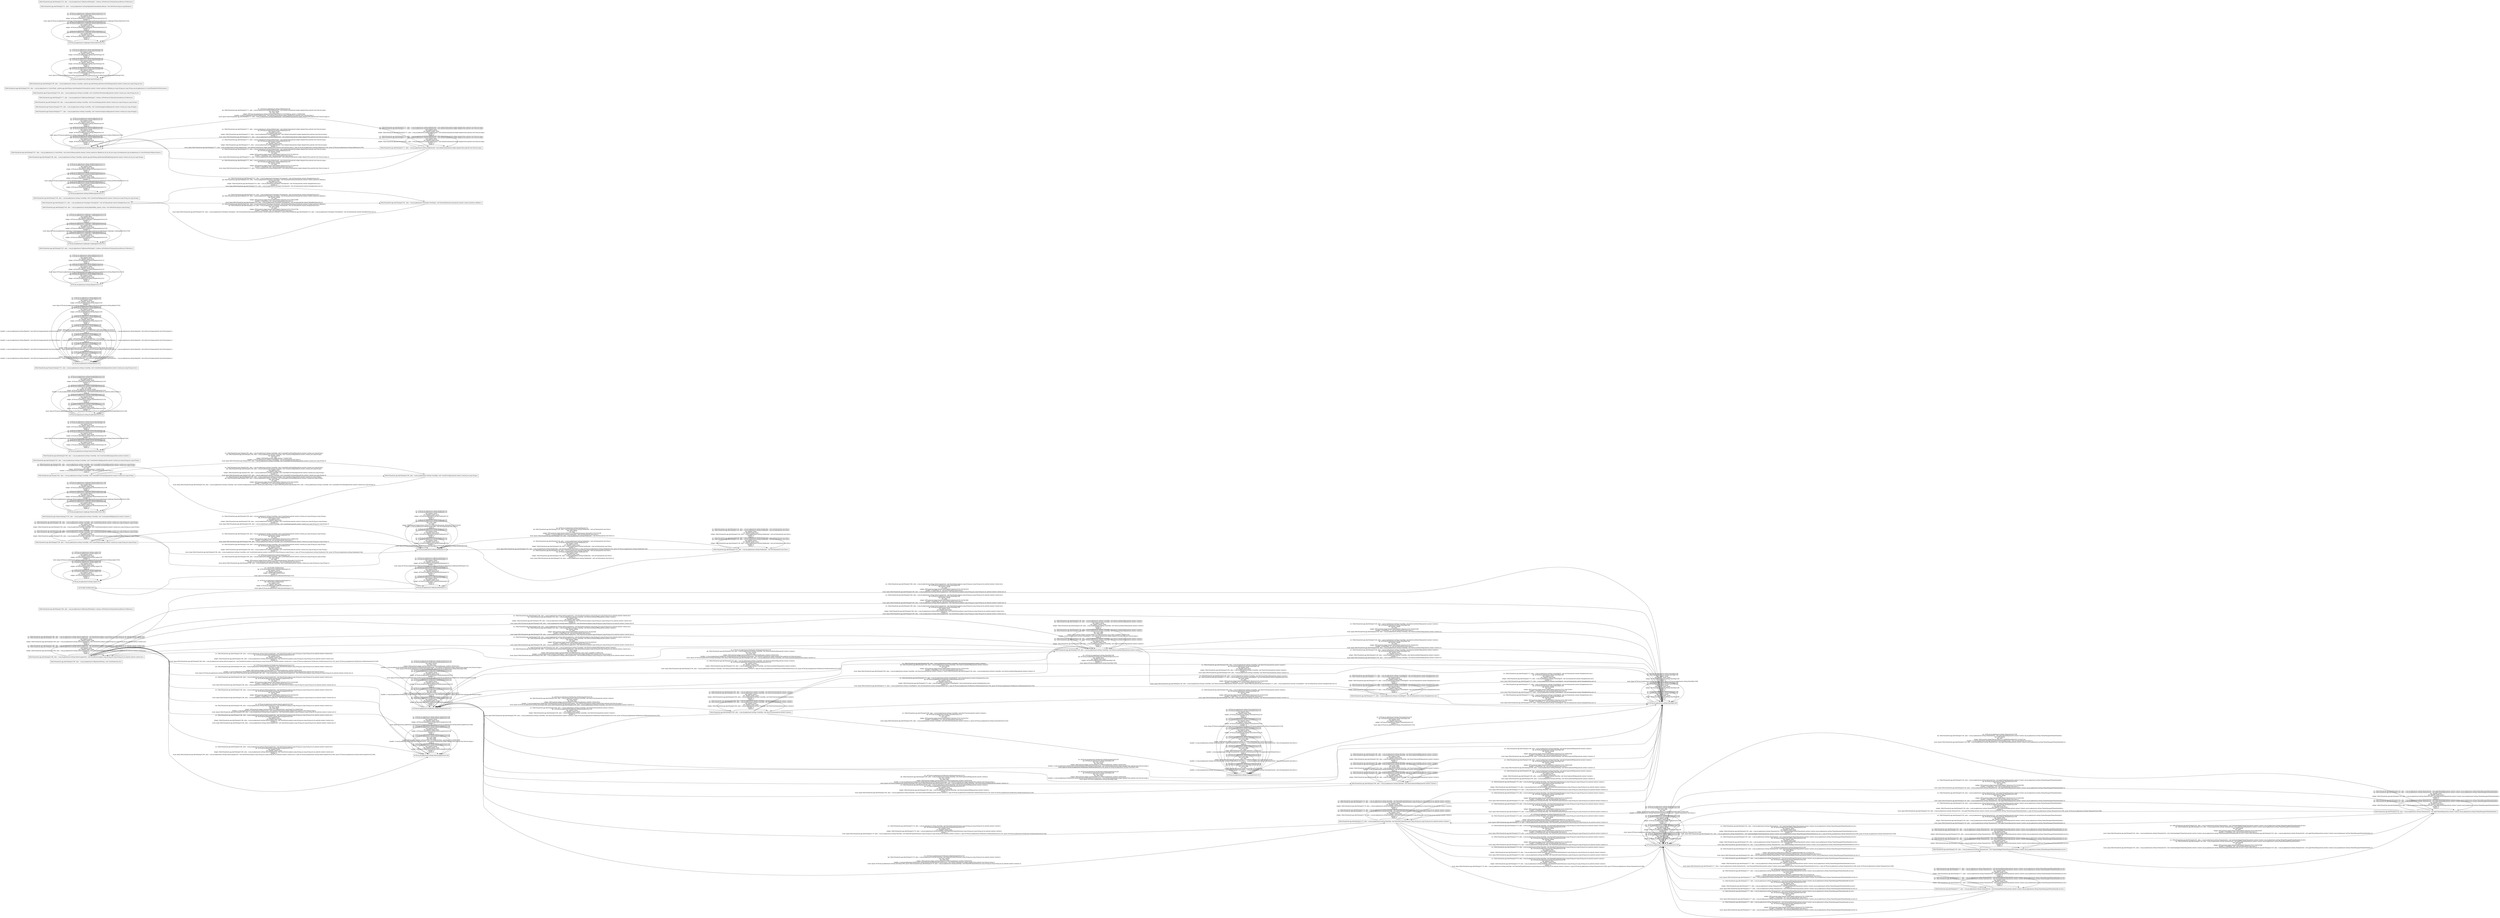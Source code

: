 digraph G {
 rankdir=LR;
 node[shape=box];
 n19 [label="DIALOG[android.app.AlertDialog]22169, alloc: <com.jb.gokeyboard.GoKeyboardSetting: void CreateSelect(int,int)>"];
 n20 [label="DIALOG[android.app.AlertDialog]22186, alloc: <com.jb.gokeyboard.setting.SelectLangActivity: void ShowDownLoad(java.lang.String,java.lang.String,int,int,android.content.Context,int)>"];
 n21 [label="DIALOG[android.app.AlertDialog]22166, alloc: <com.jb.gokeyboard.GoKeyboardSetting$14: boolean onPreferenceClick(android.preference.Preference)>"];
 n55 [label="LAUNCHER_NODE[]24428"];
 n4 [label="ACT[com.jb.gokeyboard.setting.Login]1193"];
 n25 [label="DIALOG[android.app.AlertDialog]22173, alloc: <com.jb.gokeyboard.setting.CreateDlg$26: void onClick(android.content.DialogInterface,int)>"];
 n10 [label="ACT[com.jb.gokeyboard.Notification.NotificationActivity]1220"];
 n27 [label="DIALOG[android.app.AlertDialog]22196, alloc: <com.jb.gokeyboard.setting.CreateDlg: void CreateNonet(android.content.Context,java.lang.String,java.lang.String)>"];
 n28 [label="DIALOG[android.app.AlertDialog]22179, alloc: <com.jb.gokeyboard.setting.ShowDlg: void MainSoftUpdateShow(java.lang.String,java.lang.String,int,int,android.content.Context)>"];
 n32 [label="DIALOG[android.app.AlertDialog]22149, alloc: <com.jb.gokeyboard.setting.CreateDlg: void ShowLocalSelectDlg(android.content.Context)>"];
 n33 [label="DIALOG[android.app.ProgressDialog]13793, alloc: <com.jb.gokeyboard.setting.CreateDlg: void CreateupdataIMdlg(android.content.Context)>"];
 n5 [label="ACT[com.jb.gokeyboard.cropImage.MonitoredActivity]1198"];
 n36 [label="DIALOG[android.app.Dialog]13592, alloc: <com.jb.gokeyboard.setting.CreateDlg: void CreateAddUserNameDlg(android.content.Context,java.lang.String)>"];
 n37 [label="DIALOG[android.app.AlertDialog]22162, alloc: <com.jb.gokeyboard.setting.CreateDlg: void CreateDeleteUdbdlg(android.content.Context,java.lang.String,java.lang.String)>"];
 n38 [label="DIALOG[android.app.AlertDialog]22188, alloc: <com.jb.gokeyboard.setting.CreateDlg: void CreatChooseReclang(android.content.Context)>"];
 n2 [label="ACT[com.jb.gokeyboard.setting.FantasyTextSetting]1185"];
 n12 [label="ACT[com.jb.gokeyboard.setting.EnableGKActivity]1226"];
 n39 [label="DIALOG[android.app.ProgressDialog]13725, alloc: <com.jb.gokeyboard.setting.CreateDlg: void CreateDownDatadlg(android.content.Context,java.lang.String,int,int)>"];
 n6 [label="ACT[com.jb.gokeyboard.setting.Regist]1205"];
 n11 [label="ACT[com.jb.gokeyboard.setting.HelpActivity]1223"];
 n42 [label="DIALOG[android.app.AlertDialog]22156, alloc: <com.jb.gokeyboard.setting.Feedback$1: void onClick(android.view.View)>"];
 n43 [label="DIALOG[android.app.AlertDialog]22182, alloc: <com.jb.gokeyboard.GoKeyboardSetting$13: boolean onPreferenceClick(android.preference.Preference)>"];
 n15 [label="ACT[com.jb.gokeyboard.setting.TutorialActivity]1235"];
 n44 [label="DIALOG[android.app.AlertDialog]22184, alloc: <com.jb.gokeyboard.setting.CreateDlg: void CreateErrordlg(android.content.Context,java.lang.String)>"];
 n45 [label="DIALOG[android.app.AlertDialog]22200, alloc: <com.jb.gokeyboard.setting.CreateDlg: void ShowTutorial(android.content.Context)>"];
 n17 [label="ACT[com.jb.gokeyboard.cropImage.CropImageActivity]1250"];
 n48 [label="DIALOG[android.app.AlertDialog]22164, alloc: <com.jb.gokeyboard.setting.Regist$Reg_request_action: void onPostExecute(java.lang.String)>"];
 n7 [label="ACT[com.jb.gokeyboard.setting.ThemeActivity]1208"];
 n51 [label="DIALOG[android.app.AlertDialog]22158, alloc: <com.jb.gokeyboard.setting.ThemeActivity: void applyThemeDlg(android.content.Context,com.jb.gokeyboard.setting.ThemeManager$ThemeItemInfo)>"];
 n52 [label="DIALOG[android.app.AlertDialog]22153, alloc: <com.jb.gokeyboard.VoiceInput.VoiceInput$2: void onClick(android.content.DialogInterface,int)>"];
 n53 [label="DIALOG[android.app.AlertDialog]22190, alloc: <com.jb.gokeyboard.setting.ShowDlg: void ShowUpdataSoftDlg(android.content.Context)>"];
 n54 [label="DIALOG[android.app.AlertDialog]22194, alloc: <com.jb.gokeyboard.setting.CreateDlg: void CreateFinishTipdlg(android.content.Context,java.lang.String,java.lang.String)>"];
 n8 [label="ACT[com.jb.gokeyboard.setting.SetMenuOpActivity]1212"];
 n22 [label="DIALOG[android.app.AlertDialog]22168, alloc: <com.jb.gokeyboard.setting.CreateDlg: android.app.AlertDialog getDowmloadPlugDialog(android.content.Context,int,int,java.lang.String)>"];
 n23 [label="DIALOG[android.app.AlertDialog]22181, alloc: <com.jb.gokeyboard.VoiceInput.VoiceInput: void DownloadVoiceSearch(android.content.Context,android.os.IBinder)>"];
 n24 [label="DIALOG[android.app.AlertDialog]22197, alloc: <com.jb.gokeyboard.ui.ControlTools: void showListMenu(android.content.Context,android.os.IBinder,int,int,int,int,java.lang.CharSequence[],com.jb.gokeyboard.ui.ControlTools$ListMenuListener)>"];
 n13 [label="ACT[com.jb.gokeyboard.setting.DefineSym]1230"];
 n26 [label="DIALOG[android.app.ProgressDialog]13777, alloc: <com.jb.gokeyboard.setting.CreateDlg: void Createrestorephrasedlg(android.content.Context,java.lang.String[])>"];
 n18 [label="ACT[com.jb.gokeyboard.setting.Feedback]1254"];
 n29 [label="DIALOG[android.app.AlertDialog]22192, alloc: <com.jb.gokeyboard.setting.ThemeActivity: void UpdateAndApplyThemeTip(android.content.Context,com.jb.gokeyboard.setting.ThemeManager$ThemeItemInfo,int,int)>"];
 n30 [label="DIALOG[android.app.ProgressDialog]13763, alloc: <com.jb.gokeyboard.setting.CreateDlg: void Createbackupphrasedlg(android.content.Context,java.lang.String[])>"];
 n31 [label="DIALOG[android.app.AlertDialog]22177, alloc: <com.jb.gokeyboard.setting.ThemeActivity: void DownloadThemeTip(android.content.Context,com.jb.gokeyboard.setting.ThemeManager$ThemeItemInfo,int,int)>"];
 n34 [label="DIALOG[android.app.AlertDialog]22160, alloc: <com.jb.gokeyboard.setting.CreateDlg: void SuccessDialog(android.content.Context,java.lang.String,java.lang.String)>"];
 n35 [label="DIALOG[android.app.AlertDialog]22171, alloc: <com.jb.gokeyboard.setting.DefineSym$2: void onItemClick(android.widget.AdapterView,android.view.View,int,long)>"];
 n40 [label="DIALOG[android.app.AlertDialog]22175, alloc: <com.jb.gokeyboard.GoKeyboardSetting$15: boolean onPreferenceClick(android.preference.Preference)>"];
 n16 [label="ACT[com.jb.gokeyboard.setting.SelectLangActivity]1246"];
 n3 [label="ACT[com.jb.gokeyboard.setting.ShowDlg]1189"];
 n41 [label="DIALOG[android.app.ProgressDialog]13704, alloc: <com.jb.gokeyboard.setting.CreateDlg: void CreateDirectDownDatadlg(android.content.Context,java.lang.String,int,int)>"];
 n46 [label="DIALOG[android.app.AlertDialog]22195, alloc: <com.jb.gokeyboard.ui.ControlTools: android.app.AlertDialog showDialogYesOrNot(android.content.Context,android.os.IBinder,java.lang.String,java.lang.String,com.jb.gokeyboard.ui.ControlTools$YesOrNotListener)>"];
 n47 [label="DIALOG[android.app.AlertDialog]22199, alloc: <com.jb.gokeyboard.setting.CreateDlg: android.app.AlertDialog getFantasyTextDialog(android.content.Context,java.lang.String,int,int)>"];
 n1 [label="ACT[com.jb.gokeyboard.setting.InputSetting]1182"];
 n14 [label="ACT[com.jb.gokeyboard.cropImage.NoSearchActivity]1233"];
 n49 [label="DIALOG[android.app.AlertDialog]22151, alloc: <com.jb.gokeyboard.setting.Regist$DownloadAuthcodetask: void onPostExecute(java.lang.Boolean)>"];
 n50 [label="DIALOG[android.app.AlertDialog]22154, alloc: <com.jb.gokeyboard.GoKeyboardSetting$11: boolean onPreferenceClick(android.preference.Preference)>"];
 n9 [label="ACT[com.jb.gokeyboard.GoKeyboardSetting]1215"];
 n20 -> n16 [label="src: DIALOG[android.app.AlertDialog]22186, alloc: <com.jb.gokeyboard.setting.SelectLangActivity: void ShowDownLoad(java.lang.String,java.lang.String,int,int,android.content.Context,int)>\ntgt: ACT[com.jb.gokeyboard.setting.SelectLangActivity]1246\ntag: implicit_back\nevt: implicit_back_event\nwidget: DIALOG[android.app.AlertDialog]22186, alloc: <com.jb.gokeyboard.setting.SelectLangActivity: void ShowDownLoad(java.lang.String,java.lang.String,int,int,android.content.Context,int)>\nhandler: []\nstack: [[pop DIALOG[android.app.AlertDialog]22186, alloc: <com.jb.gokeyboard.setting.SelectLangActivity: void ShowDownLoad(java.lang.String,java.lang.String,int,int,android.content.Context,int)>]]\n"];
 n20 -> n3 [label="src: DIALOG[android.app.AlertDialog]22186, alloc: <com.jb.gokeyboard.setting.SelectLangActivity: void ShowDownLoad(java.lang.String,java.lang.String,int,int,android.content.Context,int)>\ntgt: ACT[com.jb.gokeyboard.setting.ShowDlg]1189\ntag: dismiss_dialog\nevt: click\nwidget: INFL[android.widget.Button,WID[16908313|button1]279,23474]23479\nhandler: [<FakeName_32: void onClick(android.view.View)>]\nstack: [[pop DIALOG[android.app.AlertDialog]22186, alloc: <com.jb.gokeyboard.setting.SelectLangActivity: void ShowDownLoad(java.lang.String,java.lang.String,int,int,android.content.Context,int)>]]\n"];
 n20 -> n3 [label="src: DIALOG[android.app.AlertDialog]22186, alloc: <com.jb.gokeyboard.setting.SelectLangActivity: void ShowDownLoad(java.lang.String,java.lang.String,int,int,android.content.Context,int)>\ntgt: ACT[com.jb.gokeyboard.setting.ShowDlg]1189\ntag: dismiss_dialog\nevt: click\nwidget: INFL[android.widget.Button,WID[16908314|button2]276,23474]23481\nhandler: [<FakeName_36: void onClick(android.view.View)>]\nstack: [[pop DIALOG[android.app.AlertDialog]22186, alloc: <com.jb.gokeyboard.setting.SelectLangActivity: void ShowDownLoad(java.lang.String,java.lang.String,int,int,android.content.Context,int)>]]\n"];
 n20 -> n20 [label="src: DIALOG[android.app.AlertDialog]22186, alloc: <com.jb.gokeyboard.setting.SelectLangActivity: void ShowDownLoad(java.lang.String,java.lang.String,int,int,android.content.Context,int)>\ntgt: DIALOG[android.app.AlertDialog]22186, alloc: <com.jb.gokeyboard.setting.SelectLangActivity: void ShowDownLoad(java.lang.String,java.lang.String,int,int,android.content.Context,int)>\ntag: implicit_home\nevt: implicit_home_event\nwidget: DIALOG[android.app.AlertDialog]22186, alloc: <com.jb.gokeyboard.setting.SelectLangActivity: void ShowDownLoad(java.lang.String,java.lang.String,int,int,android.content.Context,int)>\nhandler: []\nstack: []\n"];
 n20 -> n3 [label="src: DIALOG[android.app.AlertDialog]22186, alloc: <com.jb.gokeyboard.setting.SelectLangActivity: void ShowDownLoad(java.lang.String,java.lang.String,int,int,android.content.Context,int)>\ntgt: ACT[com.jb.gokeyboard.setting.ShowDlg]1189\ntag: implicit_back\nevt: implicit_back_event\nwidget: DIALOG[android.app.AlertDialog]22186, alloc: <com.jb.gokeyboard.setting.SelectLangActivity: void ShowDownLoad(java.lang.String,java.lang.String,int,int,android.content.Context,int)>\nhandler: []\nstack: [[pop DIALOG[android.app.AlertDialog]22186, alloc: <com.jb.gokeyboard.setting.SelectLangActivity: void ShowDownLoad(java.lang.String,java.lang.String,int,int,android.content.Context,int)>]]\n"];
 n20 -> n32 [label="src: DIALOG[android.app.AlertDialog]22186, alloc: <com.jb.gokeyboard.setting.SelectLangActivity: void ShowDownLoad(java.lang.String,java.lang.String,int,int,android.content.Context,int)>\ntgt: DIALOG[android.app.AlertDialog]22149, alloc: <com.jb.gokeyboard.setting.CreateDlg: void ShowLocalSelectDlg(android.content.Context)>\ntag: implicit_back\nevt: implicit_back_event\nwidget: DIALOG[android.app.AlertDialog]22186, alloc: <com.jb.gokeyboard.setting.SelectLangActivity: void ShowDownLoad(java.lang.String,java.lang.String,int,int,android.content.Context,int)>\nhandler: []\nstack: [[pop DIALOG[android.app.AlertDialog]22186, alloc: <com.jb.gokeyboard.setting.SelectLangActivity: void ShowDownLoad(java.lang.String,java.lang.String,int,int,android.content.Context,int)>]]\n"];
 n20 -> n16 [label="src: DIALOG[android.app.AlertDialog]22186, alloc: <com.jb.gokeyboard.setting.SelectLangActivity: void ShowDownLoad(java.lang.String,java.lang.String,int,int,android.content.Context,int)>\ntgt: ACT[com.jb.gokeyboard.setting.SelectLangActivity]1246\ntag: implicit_rotate\nevt: implicit_rotate_event\nwidget: DIALOG[android.app.AlertDialog]22186, alloc: <com.jb.gokeyboard.setting.SelectLangActivity: void ShowDownLoad(java.lang.String,java.lang.String,int,int,android.content.Context,int)>\nhandler: []\nstack: [[pop DIALOG[android.app.AlertDialog]22186, alloc: <com.jb.gokeyboard.setting.SelectLangActivity: void ShowDownLoad(java.lang.String,java.lang.String,int,int,android.content.Context,int)>], [pop ACT[com.jb.gokeyboard.setting.SelectLangActivity]1246], [push ACT[com.jb.gokeyboard.setting.SelectLangActivity]1246]]\n"];
 n20 -> n20 [label="src: DIALOG[android.app.AlertDialog]22186, alloc: <com.jb.gokeyboard.setting.SelectLangActivity: void ShowDownLoad(java.lang.String,java.lang.String,int,int,android.content.Context,int)>\ntgt: DIALOG[android.app.AlertDialog]22186, alloc: <com.jb.gokeyboard.setting.SelectLangActivity: void ShowDownLoad(java.lang.String,java.lang.String,int,int,android.content.Context,int)>\ntag: implicit_power\nevt: implicit_power_event\nwidget: DIALOG[android.app.AlertDialog]22186, alloc: <com.jb.gokeyboard.setting.SelectLangActivity: void ShowDownLoad(java.lang.String,java.lang.String,int,int,android.content.Context,int)>\nhandler: []\nstack: []\n"];
 n20 -> n10 [label="src: DIALOG[android.app.AlertDialog]22186, alloc: <com.jb.gokeyboard.setting.SelectLangActivity: void ShowDownLoad(java.lang.String,java.lang.String,int,int,android.content.Context,int)>\ntgt: ACT[com.jb.gokeyboard.Notification.NotificationActivity]1220\ntag: implicit_rotate\nevt: implicit_rotate_event\nwidget: DIALOG[android.app.AlertDialog]22186, alloc: <com.jb.gokeyboard.setting.SelectLangActivity: void ShowDownLoad(java.lang.String,java.lang.String,int,int,android.content.Context,int)>\nhandler: []\nstack: [[pop DIALOG[android.app.AlertDialog]22186, alloc: <com.jb.gokeyboard.setting.SelectLangActivity: void ShowDownLoad(java.lang.String,java.lang.String,int,int,android.content.Context,int)>], [pop ACT[com.jb.gokeyboard.Notification.NotificationActivity]1220], [push ACT[com.jb.gokeyboard.Notification.NotificationActivity]1220]]\n"];
 n20 -> n16 [label="src: DIALOG[android.app.AlertDialog]22186, alloc: <com.jb.gokeyboard.setting.SelectLangActivity: void ShowDownLoad(java.lang.String,java.lang.String,int,int,android.content.Context,int)>\ntgt: ACT[com.jb.gokeyboard.setting.SelectLangActivity]1246\ntag: dismiss_dialog\nevt: click\nwidget: INFL[android.widget.Button,WID[16908314|button2]276,23474]23481\nhandler: [<FakeName_36: void onClick(android.view.View)>]\nstack: [[pop DIALOG[android.app.AlertDialog]22186, alloc: <com.jb.gokeyboard.setting.SelectLangActivity: void ShowDownLoad(java.lang.String,java.lang.String,int,int,android.content.Context,int)>]]\n"];
 n20 -> n16 [label="src: DIALOG[android.app.AlertDialog]22186, alloc: <com.jb.gokeyboard.setting.SelectLangActivity: void ShowDownLoad(java.lang.String,java.lang.String,int,int,android.content.Context,int)>\ntgt: ACT[com.jb.gokeyboard.setting.SelectLangActivity]1246\ntag: dismiss_dialog\nevt: click\nwidget: INFL[android.widget.Button,WID[16908313|button1]279,23474]23479\nhandler: [<FakeName_32: void onClick(android.view.View)>]\nstack: [[pop DIALOG[android.app.AlertDialog]22186, alloc: <com.jb.gokeyboard.setting.SelectLangActivity: void ShowDownLoad(java.lang.String,java.lang.String,int,int,android.content.Context,int)>]]\n"];
 n20 -> n32 [label="src: DIALOG[android.app.AlertDialog]22186, alloc: <com.jb.gokeyboard.setting.SelectLangActivity: void ShowDownLoad(java.lang.String,java.lang.String,int,int,android.content.Context,int)>\ntgt: DIALOG[android.app.AlertDialog]22149, alloc: <com.jb.gokeyboard.setting.CreateDlg: void ShowLocalSelectDlg(android.content.Context)>\ntag: dismiss_dialog\nevt: click\nwidget: INFL[android.widget.Button,WID[16908314|button2]276,23474]23481\nhandler: [<FakeName_36: void onClick(android.view.View)>]\nstack: [[pop DIALOG[android.app.AlertDialog]22186, alloc: <com.jb.gokeyboard.setting.SelectLangActivity: void ShowDownLoad(java.lang.String,java.lang.String,int,int,android.content.Context,int)>]]\n"];
 n20 -> n32 [label="src: DIALOG[android.app.AlertDialog]22186, alloc: <com.jb.gokeyboard.setting.SelectLangActivity: void ShowDownLoad(java.lang.String,java.lang.String,int,int,android.content.Context,int)>\ntgt: DIALOG[android.app.AlertDialog]22149, alloc: <com.jb.gokeyboard.setting.CreateDlg: void ShowLocalSelectDlg(android.content.Context)>\ntag: dismiss_dialog\nevt: click\nwidget: INFL[android.widget.Button,WID[16908313|button1]279,23474]23479\nhandler: [<FakeName_32: void onClick(android.view.View)>]\nstack: [[pop DIALOG[android.app.AlertDialog]22186, alloc: <com.jb.gokeyboard.setting.SelectLangActivity: void ShowDownLoad(java.lang.String,java.lang.String,int,int,android.content.Context,int)>]]\n"];
 n55 -> n9 [label="src: LAUNCHER_NODE[]24428\ntgt: ACT[com.jb.gokeyboard.GoKeyboardSetting]1215\ntag: implicit_launch\nevt: implicit_launch_event\nwidget: LAUNCHER_NODE[]24428\nhandler: []\nstack: [[push ACT[com.jb.gokeyboard.GoKeyboardSetting]1215]]\n"];
 n4 -> n4 [label="src: ACT[com.jb.gokeyboard.setting.Login]1193\ntgt: ACT[com.jb.gokeyboard.setting.Login]1193\ntag: implicit_power\nevt: implicit_power_event\nwidget: ACT[com.jb.gokeyboard.setting.Login]1193\nhandler: []\nstack: []\n"];
 n4 -> n4 [label="src: ACT[com.jb.gokeyboard.setting.Login]1193\ntgt: ACT[com.jb.gokeyboard.setting.Login]1193\ntag: implicit_home\nevt: implicit_home_event\nwidget: ACT[com.jb.gokeyboard.setting.Login]1193\nhandler: []\nstack: []\n"];
 n4 -> n4 [label="src: ACT[com.jb.gokeyboard.setting.Login]1193\ntgt: ACT[com.jb.gokeyboard.setting.Login]1193\ntag: implicit_rotate\nevt: implicit_rotate_event\nwidget: ACT[com.jb.gokeyboard.setting.Login]1193\nhandler: []\nstack: [[pop ACT[com.jb.gokeyboard.setting.Login]1193], [push ACT[com.jb.gokeyboard.setting.Login]1193]]\n"];
 n25 -> n25 [label="src: DIALOG[android.app.AlertDialog]22173, alloc: <com.jb.gokeyboard.setting.CreateDlg$26: void onClick(android.content.DialogInterface,int)>\ntgt: DIALOG[android.app.AlertDialog]22173, alloc: <com.jb.gokeyboard.setting.CreateDlg$26: void onClick(android.content.DialogInterface,int)>\ntag: implicit_home\nevt: implicit_home_event\nwidget: DIALOG[android.app.AlertDialog]22173, alloc: <com.jb.gokeyboard.setting.CreateDlg$26: void onClick(android.content.DialogInterface,int)>\nhandler: []\nstack: []\n"];
 n25 -> n25 [label="src: DIALOG[android.app.AlertDialog]22173, alloc: <com.jb.gokeyboard.setting.CreateDlg$26: void onClick(android.content.DialogInterface,int)>\ntgt: DIALOG[android.app.AlertDialog]22173, alloc: <com.jb.gokeyboard.setting.CreateDlg$26: void onClick(android.content.DialogInterface,int)>\ntag: implicit_power\nevt: implicit_power_event\nwidget: DIALOG[android.app.AlertDialog]22173, alloc: <com.jb.gokeyboard.setting.CreateDlg$26: void onClick(android.content.DialogInterface,int)>\nhandler: []\nstack: []\n"];
 n25 -> n3 [label="src: DIALOG[android.app.AlertDialog]22173, alloc: <com.jb.gokeyboard.setting.CreateDlg$26: void onClick(android.content.DialogInterface,int)>\ntgt: ACT[com.jb.gokeyboard.setting.ShowDlg]1189\ntag: implicit_back\nevt: implicit_back_event\nwidget: DIALOG[android.app.AlertDialog]22173, alloc: <com.jb.gokeyboard.setting.CreateDlg$26: void onClick(android.content.DialogInterface,int)>\nhandler: []\nstack: [[pop DIALOG[android.app.AlertDialog]22173, alloc: <com.jb.gokeyboard.setting.CreateDlg$26: void onClick(android.content.DialogInterface,int)>]]\n"];
 n25 -> n10 [label="src: DIALOG[android.app.AlertDialog]22173, alloc: <com.jb.gokeyboard.setting.CreateDlg$26: void onClick(android.content.DialogInterface,int)>\ntgt: ACT[com.jb.gokeyboard.Notification.NotificationActivity]1220\ntag: implicit_rotate\nevt: implicit_rotate_event\nwidget: DIALOG[android.app.AlertDialog]22173, alloc: <com.jb.gokeyboard.setting.CreateDlg$26: void onClick(android.content.DialogInterface,int)>\nhandler: []\nstack: [[pop DIALOG[android.app.AlertDialog]22173, alloc: <com.jb.gokeyboard.setting.CreateDlg$26: void onClick(android.content.DialogInterface,int)>], [pop ACT[com.jb.gokeyboard.Notification.NotificationActivity]1220], [push ACT[com.jb.gokeyboard.Notification.NotificationActivity]1220]]\n"];
 n25 -> n3 [label="src: DIALOG[android.app.AlertDialog]22173, alloc: <com.jb.gokeyboard.setting.CreateDlg$26: void onClick(android.content.DialogInterface,int)>\ntgt: ACT[com.jb.gokeyboard.setting.ShowDlg]1189\ntag: dismiss_dialog\nevt: click\nwidget: INFL[android.widget.Button,WID[16908314|button2]276,23647]23654\nhandler: [<FakeName_48: void onClick(android.view.View)>]\nstack: [[pop DIALOG[android.app.AlertDialog]22173, alloc: <com.jb.gokeyboard.setting.CreateDlg$26: void onClick(android.content.DialogInterface,int)>]]\n"];
 n25 -> n3 [label="src: DIALOG[android.app.AlertDialog]22173, alloc: <com.jb.gokeyboard.setting.CreateDlg$26: void onClick(android.content.DialogInterface,int)>\ntgt: ACT[com.jb.gokeyboard.setting.ShowDlg]1189\ntag: dismiss_dialog\nevt: click\nwidget: INFL[android.widget.Button,WID[16908313|button1]279,23647]23652\nhandler: [<FakeName_52: void onClick(android.view.View)>]\nstack: [[pop DIALOG[android.app.AlertDialog]22173, alloc: <com.jb.gokeyboard.setting.CreateDlg$26: void onClick(android.content.DialogInterface,int)>]]\n"];
 n10 -> n20 [label="src: ACT[com.jb.gokeyboard.Notification.NotificationActivity]1220\ntgt: DIALOG[android.app.AlertDialog]22186, alloc: <com.jb.gokeyboard.setting.SelectLangActivity: void ShowDownLoad(java.lang.String,java.lang.String,int,int,android.content.Context,int)>\ntag: start_activity\nevt: item_click\nwidget: INFL[android.widget.ListView,WID[2131230832|notification_list]626,22950]22954\nhandler: [<com.jb.gokeyboard.Notification.NotificationActivity$NotiItemeClickListener: void onItemClick(android.widget.AdapterView,android.view.View,int,long)>]\nstack: [[push ACT[com.jb.gokeyboard.setting.ShowDlg]1189], [push DIALOG[android.app.AlertDialog]22186, alloc: <com.jb.gokeyboard.setting.SelectLangActivity: void ShowDownLoad(java.lang.String,java.lang.String,int,int,android.content.Context,int)>]]\n"];
 n10 -> n10 [label="src: ACT[com.jb.gokeyboard.Notification.NotificationActivity]1220\ntgt: ACT[com.jb.gokeyboard.Notification.NotificationActivity]1220\ntag: implicit_power\nevt: implicit_power_event\nwidget: ACT[com.jb.gokeyboard.Notification.NotificationActivity]1220\nhandler: []\nstack: []\n"];
 n10 -> n10 [label="src: ACT[com.jb.gokeyboard.Notification.NotificationActivity]1220\ntgt: ACT[com.jb.gokeyboard.Notification.NotificationActivity]1220\ntag: cyclic_edge\nevt: item_click\nwidget: INFL[android.widget.ListView,WID[2131230832|notification_list]626,22950]22954\nhandler: [<com.jb.gokeyboard.Notification.NotificationActivity$NotiItemeClickListener: void onItemClick(android.widget.AdapterView,android.view.View,int,long)>]\nstack: []\n"];
 n10 -> n45 [label="src: ACT[com.jb.gokeyboard.Notification.NotificationActivity]1220\ntgt: DIALOG[android.app.AlertDialog]22200, alloc: <com.jb.gokeyboard.setting.CreateDlg: void ShowTutorial(android.content.Context)>\ntag: start_activity\nevt: item_click\nwidget: INFL[android.widget.ListView,WID[2131230832|notification_list]626,22950]22954\nhandler: [<com.jb.gokeyboard.Notification.NotificationActivity$NotiItemeClickListener: void onItemClick(android.widget.AdapterView,android.view.View,int,long)>]\nstack: [[push ACT[com.jb.gokeyboard.setting.ShowDlg]1189], [push DIALOG[android.app.AlertDialog]22200, alloc: <com.jb.gokeyboard.setting.CreateDlg: void ShowTutorial(android.content.Context)>]]\n"];
 n10 -> n10 [label="src: ACT[com.jb.gokeyboard.Notification.NotificationActivity]1220\ntgt: ACT[com.jb.gokeyboard.Notification.NotificationActivity]1220\ntag: implicit_home\nevt: implicit_home_event\nwidget: ACT[com.jb.gokeyboard.Notification.NotificationActivity]1220\nhandler: []\nstack: []\n"];
 n10 -> n53 [label="src: ACT[com.jb.gokeyboard.Notification.NotificationActivity]1220\ntgt: DIALOG[android.app.AlertDialog]22190, alloc: <com.jb.gokeyboard.setting.ShowDlg: void ShowUpdataSoftDlg(android.content.Context)>\ntag: start_activity\nevt: item_click\nwidget: INFL[android.widget.ListView,WID[2131230832|notification_list]626,22950]22954\nhandler: [<com.jb.gokeyboard.Notification.NotificationActivity$NotiItemeClickListener: void onItemClick(android.widget.AdapterView,android.view.View,int,long)>]\nstack: [[push ACT[com.jb.gokeyboard.setting.ShowDlg]1189], [push DIALOG[android.app.AlertDialog]22190, alloc: <com.jb.gokeyboard.setting.ShowDlg: void ShowUpdataSoftDlg(android.content.Context)>]]\n"];
 n10 -> n10 [label="src: ACT[com.jb.gokeyboard.Notification.NotificationActivity]1220\ntgt: ACT[com.jb.gokeyboard.Notification.NotificationActivity]1220\ntag: implicit_rotate\nevt: implicit_rotate_event\nwidget: ACT[com.jb.gokeyboard.Notification.NotificationActivity]1220\nhandler: []\nstack: [[pop ACT[com.jb.gokeyboard.Notification.NotificationActivity]1220], [push ACT[com.jb.gokeyboard.Notification.NotificationActivity]1220]]\n"];
 n10 -> n28 [label="src: ACT[com.jb.gokeyboard.Notification.NotificationActivity]1220\ntgt: DIALOG[android.app.AlertDialog]22179, alloc: <com.jb.gokeyboard.setting.ShowDlg: void MainSoftUpdateShow(java.lang.String,java.lang.String,int,int,android.content.Context)>\ntag: start_activity\nevt: item_click\nwidget: INFL[android.widget.ListView,WID[2131230832|notification_list]626,22950]22954\nhandler: [<com.jb.gokeyboard.Notification.NotificationActivity$NotiItemeClickListener: void onItemClick(android.widget.AdapterView,android.view.View,int,long)>]\nstack: [[push ACT[com.jb.gokeyboard.setting.ShowDlg]1189], [push DIALOG[android.app.AlertDialog]22179, alloc: <com.jb.gokeyboard.setting.ShowDlg: void MainSoftUpdateShow(java.lang.String,java.lang.String,int,int,android.content.Context)>]]\n"];
 n10 -> n3 [label="src: ACT[com.jb.gokeyboard.Notification.NotificationActivity]1220\ntgt: ACT[com.jb.gokeyboard.setting.ShowDlg]1189\ntag: start_activity\nevt: item_click\nwidget: INFL[android.widget.ListView,WID[2131230832|notification_list]626,22950]22954\nhandler: [<com.jb.gokeyboard.Notification.NotificationActivity$NotiItemeClickListener: void onItemClick(android.widget.AdapterView,android.view.View,int,long)>]\nstack: [[pop ACT[com.jb.gokeyboard.Notification.NotificationActivity]1220], [push ACT[com.jb.gokeyboard.setting.ShowDlg]1189]]\n"];
 n10 -> n3 [label="src: ACT[com.jb.gokeyboard.Notification.NotificationActivity]1220\ntgt: ACT[com.jb.gokeyboard.setting.ShowDlg]1189\ntag: start_activity\nevt: item_click\nwidget: INFL[android.widget.ListView,WID[2131230832|notification_list]626,22950]22954\nhandler: [<com.jb.gokeyboard.Notification.NotificationActivity$NotiItemeClickListener: void onItemClick(android.widget.AdapterView,android.view.View,int,long)>]\nstack: [[push ACT[com.jb.gokeyboard.setting.ShowDlg]1189]]\n"];
 n10 -> n10 [label="src: ACT[com.jb.gokeyboard.Notification.NotificationActivity]1220\ntgt: ACT[com.jb.gokeyboard.Notification.NotificationActivity]1220\ntag: finish_activity\nevt: item_click\nwidget: INFL[android.widget.ListView,WID[2131230832|notification_list]626,22950]22954\nhandler: [<com.jb.gokeyboard.Notification.NotificationActivity$NotiItemeClickListener: void onItemClick(android.widget.AdapterView,android.view.View,int,long)>]\nstack: [[push ACT[com.jb.gokeyboard.setting.ShowDlg]1189], [pop ACT[com.jb.gokeyboard.setting.ShowDlg]1189]]\n"];
 n10 -> n32 [label="src: ACT[com.jb.gokeyboard.Notification.NotificationActivity]1220\ntgt: DIALOG[android.app.AlertDialog]22149, alloc: <com.jb.gokeyboard.setting.CreateDlg: void ShowLocalSelectDlg(android.content.Context)>\ntag: start_activity\nevt: item_click\nwidget: INFL[android.widget.ListView,WID[2131230832|notification_list]626,22950]22954\nhandler: [<com.jb.gokeyboard.Notification.NotificationActivity$NotiItemeClickListener: void onItemClick(android.widget.AdapterView,android.view.View,int,long)>]\nstack: [[push ACT[com.jb.gokeyboard.setting.ShowDlg]1189], [push DIALOG[android.app.AlertDialog]22149, alloc: <com.jb.gokeyboard.setting.CreateDlg: void ShowLocalSelectDlg(android.content.Context)>]]\n"];
 n27 -> n18 [label="src: DIALOG[android.app.AlertDialog]22196, alloc: <com.jb.gokeyboard.setting.CreateDlg: void CreateNonet(android.content.Context,java.lang.String,java.lang.String)>\ntgt: ACT[com.jb.gokeyboard.setting.Feedback]1254\ntag: implicit_back\nevt: implicit_back_event\nwidget: DIALOG[android.app.AlertDialog]22196, alloc: <com.jb.gokeyboard.setting.CreateDlg: void CreateNonet(android.content.Context,java.lang.String,java.lang.String)>\nhandler: []\nstack: [[pop DIALOG[android.app.AlertDialog]22196, alloc: <com.jb.gokeyboard.setting.CreateDlg: void CreateNonet(android.content.Context,java.lang.String,java.lang.String)>]]\n"];
 n27 -> n27 [label="src: DIALOG[android.app.AlertDialog]22196, alloc: <com.jb.gokeyboard.setting.CreateDlg: void CreateNonet(android.content.Context,java.lang.String,java.lang.String)>\ntgt: DIALOG[android.app.AlertDialog]22196, alloc: <com.jb.gokeyboard.setting.CreateDlg: void CreateNonet(android.content.Context,java.lang.String,java.lang.String)>\ntag: implicit_power\nevt: implicit_power_event\nwidget: DIALOG[android.app.AlertDialog]22196, alloc: <com.jb.gokeyboard.setting.CreateDlg: void CreateNonet(android.content.Context,java.lang.String,java.lang.String)>\nhandler: []\nstack: []\n"];
 n27 -> n18 [label="src: DIALOG[android.app.AlertDialog]22196, alloc: <com.jb.gokeyboard.setting.CreateDlg: void CreateNonet(android.content.Context,java.lang.String,java.lang.String)>\ntgt: ACT[com.jb.gokeyboard.setting.Feedback]1254\ntag: dismiss_dialog\nevt: click\nwidget: INFL[android.widget.Button,WID[16908314|button2]276,23288]23295\nhandler: [<FakeName_56: void onClick(android.view.View)>]\nstack: [[pop DIALOG[android.app.AlertDialog]22196, alloc: <com.jb.gokeyboard.setting.CreateDlg: void CreateNonet(android.content.Context,java.lang.String,java.lang.String)>]]\n"];
 n27 -> n27 [label="src: DIALOG[android.app.AlertDialog]22196, alloc: <com.jb.gokeyboard.setting.CreateDlg: void CreateNonet(android.content.Context,java.lang.String,java.lang.String)>\ntgt: DIALOG[android.app.AlertDialog]22196, alloc: <com.jb.gokeyboard.setting.CreateDlg: void CreateNonet(android.content.Context,java.lang.String,java.lang.String)>\ntag: implicit_home\nevt: implicit_home_event\nwidget: DIALOG[android.app.AlertDialog]22196, alloc: <com.jb.gokeyboard.setting.CreateDlg: void CreateNonet(android.content.Context,java.lang.String,java.lang.String)>\nhandler: []\nstack: []\n"];
 n27 -> n18 [label="src: DIALOG[android.app.AlertDialog]22196, alloc: <com.jb.gokeyboard.setting.CreateDlg: void CreateNonet(android.content.Context,java.lang.String,java.lang.String)>\ntgt: ACT[com.jb.gokeyboard.setting.Feedback]1254\ntag: implicit_rotate\nevt: implicit_rotate_event\nwidget: DIALOG[android.app.AlertDialog]22196, alloc: <com.jb.gokeyboard.setting.CreateDlg: void CreateNonet(android.content.Context,java.lang.String,java.lang.String)>\nhandler: []\nstack: [[pop DIALOG[android.app.AlertDialog]22196, alloc: <com.jb.gokeyboard.setting.CreateDlg: void CreateNonet(android.content.Context,java.lang.String,java.lang.String)>], [pop ACT[com.jb.gokeyboard.setting.Feedback]1254], [push ACT[com.jb.gokeyboard.setting.Feedback]1254]]\n"];
 n28 -> n3 [label="src: DIALOG[android.app.AlertDialog]22179, alloc: <com.jb.gokeyboard.setting.ShowDlg: void MainSoftUpdateShow(java.lang.String,java.lang.String,int,int,android.content.Context)>\ntgt: ACT[com.jb.gokeyboard.setting.ShowDlg]1189\ntag: implicit_back\nevt: implicit_back_event\nwidget: DIALOG[android.app.AlertDialog]22179, alloc: <com.jb.gokeyboard.setting.ShowDlg: void MainSoftUpdateShow(java.lang.String,java.lang.String,int,int,android.content.Context)>\nhandler: []\nstack: [[pop DIALOG[android.app.AlertDialog]22179, alloc: <com.jb.gokeyboard.setting.ShowDlg: void MainSoftUpdateShow(java.lang.String,java.lang.String,int,int,android.content.Context)>]]\n"];
 n28 -> n10 [label="src: DIALOG[android.app.AlertDialog]22179, alloc: <com.jb.gokeyboard.setting.ShowDlg: void MainSoftUpdateShow(java.lang.String,java.lang.String,int,int,android.content.Context)>\ntgt: ACT[com.jb.gokeyboard.Notification.NotificationActivity]1220\ntag: implicit_rotate\nevt: implicit_rotate_event\nwidget: DIALOG[android.app.AlertDialog]22179, alloc: <com.jb.gokeyboard.setting.ShowDlg: void MainSoftUpdateShow(java.lang.String,java.lang.String,int,int,android.content.Context)>\nhandler: []\nstack: [[pop DIALOG[android.app.AlertDialog]22179, alloc: <com.jb.gokeyboard.setting.ShowDlg: void MainSoftUpdateShow(java.lang.String,java.lang.String,int,int,android.content.Context)>], [pop ACT[com.jb.gokeyboard.Notification.NotificationActivity]1220], [push ACT[com.jb.gokeyboard.Notification.NotificationActivity]1220]]\n"];
 n28 -> n7 [label="src: DIALOG[android.app.AlertDialog]22179, alloc: <com.jb.gokeyboard.setting.ShowDlg: void MainSoftUpdateShow(java.lang.String,java.lang.String,int,int,android.content.Context)>\ntgt: ACT[com.jb.gokeyboard.setting.ThemeActivity]1208\ntag: dismiss_dialog\nevt: click\nwidget: INFL[android.widget.Button,WID[16908313|button1]279,23428]23433\nhandler: [<FakeName_68: void onClick(android.view.View)>]\nstack: [[pop DIALOG[android.app.AlertDialog]22179, alloc: <com.jb.gokeyboard.setting.ShowDlg: void MainSoftUpdateShow(java.lang.String,java.lang.String,int,int,android.content.Context)>]]\n"];
 n28 -> n7 [label="src: DIALOG[android.app.AlertDialog]22179, alloc: <com.jb.gokeyboard.setting.ShowDlg: void MainSoftUpdateShow(java.lang.String,java.lang.String,int,int,android.content.Context)>\ntgt: ACT[com.jb.gokeyboard.setting.ThemeActivity]1208\ntag: dismiss_dialog\nevt: click\nwidget: INFL[android.widget.Button,WID[16908314|button2]276,23428]23435\nhandler: [<FakeName_64: void onClick(android.view.View)>]\nstack: [[pop DIALOG[android.app.AlertDialog]22179, alloc: <com.jb.gokeyboard.setting.ShowDlg: void MainSoftUpdateShow(java.lang.String,java.lang.String,int,int,android.content.Context)>]]\n"];
 n28 -> n28 [label="src: DIALOG[android.app.AlertDialog]22179, alloc: <com.jb.gokeyboard.setting.ShowDlg: void MainSoftUpdateShow(java.lang.String,java.lang.String,int,int,android.content.Context)>\ntgt: DIALOG[android.app.AlertDialog]22179, alloc: <com.jb.gokeyboard.setting.ShowDlg: void MainSoftUpdateShow(java.lang.String,java.lang.String,int,int,android.content.Context)>\ntag: implicit_home\nevt: implicit_home_event\nwidget: DIALOG[android.app.AlertDialog]22179, alloc: <com.jb.gokeyboard.setting.ShowDlg: void MainSoftUpdateShow(java.lang.String,java.lang.String,int,int,android.content.Context)>\nhandler: []\nstack: []\n"];
 n28 -> n3 [label="src: DIALOG[android.app.AlertDialog]22179, alloc: <com.jb.gokeyboard.setting.ShowDlg: void MainSoftUpdateShow(java.lang.String,java.lang.String,int,int,android.content.Context)>\ntgt: ACT[com.jb.gokeyboard.setting.ShowDlg]1189\ntag: dismiss_dialog\nevt: click\nwidget: INFL[android.widget.Button,WID[16908314|button2]276,23428]23435\nhandler: [<FakeName_64: void onClick(android.view.View)>]\nstack: [[pop DIALOG[android.app.AlertDialog]22179, alloc: <com.jb.gokeyboard.setting.ShowDlg: void MainSoftUpdateShow(java.lang.String,java.lang.String,int,int,android.content.Context)>]]\n"];
 n28 -> n3 [label="src: DIALOG[android.app.AlertDialog]22179, alloc: <com.jb.gokeyboard.setting.ShowDlg: void MainSoftUpdateShow(java.lang.String,java.lang.String,int,int,android.content.Context)>\ntgt: ACT[com.jb.gokeyboard.setting.ShowDlg]1189\ntag: dismiss_dialog\nevt: click\nwidget: INFL[android.widget.Button,WID[16908313|button1]279,23428]23433\nhandler: [<FakeName_68: void onClick(android.view.View)>]\nstack: [[pop DIALOG[android.app.AlertDialog]22179, alloc: <com.jb.gokeyboard.setting.ShowDlg: void MainSoftUpdateShow(java.lang.String,java.lang.String,int,int,android.content.Context)>]]\n"];
 n28 -> n7 [label="src: DIALOG[android.app.AlertDialog]22179, alloc: <com.jb.gokeyboard.setting.ShowDlg: void MainSoftUpdateShow(java.lang.String,java.lang.String,int,int,android.content.Context)>\ntgt: ACT[com.jb.gokeyboard.setting.ThemeActivity]1208\ntag: implicit_back\nevt: implicit_back_event\nwidget: DIALOG[android.app.AlertDialog]22179, alloc: <com.jb.gokeyboard.setting.ShowDlg: void MainSoftUpdateShow(java.lang.String,java.lang.String,int,int,android.content.Context)>\nhandler: []\nstack: [[pop DIALOG[android.app.AlertDialog]22179, alloc: <com.jb.gokeyboard.setting.ShowDlg: void MainSoftUpdateShow(java.lang.String,java.lang.String,int,int,android.content.Context)>]]\n"];
 n28 -> n7 [label="src: DIALOG[android.app.AlertDialog]22179, alloc: <com.jb.gokeyboard.setting.ShowDlg: void MainSoftUpdateShow(java.lang.String,java.lang.String,int,int,android.content.Context)>\ntgt: ACT[com.jb.gokeyboard.setting.ThemeActivity]1208\ntag: implicit_rotate\nevt: implicit_rotate_event\nwidget: DIALOG[android.app.AlertDialog]22179, alloc: <com.jb.gokeyboard.setting.ShowDlg: void MainSoftUpdateShow(java.lang.String,java.lang.String,int,int,android.content.Context)>\nhandler: []\nstack: [[pop DIALOG[android.app.AlertDialog]22179, alloc: <com.jb.gokeyboard.setting.ShowDlg: void MainSoftUpdateShow(java.lang.String,java.lang.String,int,int,android.content.Context)>], [pop ACT[com.jb.gokeyboard.setting.ThemeActivity]1208], [push ACT[com.jb.gokeyboard.setting.ThemeActivity]1208]]\n"];
 n28 -> n28 [label="src: DIALOG[android.app.AlertDialog]22179, alloc: <com.jb.gokeyboard.setting.ShowDlg: void MainSoftUpdateShow(java.lang.String,java.lang.String,int,int,android.content.Context)>\ntgt: DIALOG[android.app.AlertDialog]22179, alloc: <com.jb.gokeyboard.setting.ShowDlg: void MainSoftUpdateShow(java.lang.String,java.lang.String,int,int,android.content.Context)>\ntag: implicit_power\nevt: implicit_power_event\nwidget: DIALOG[android.app.AlertDialog]22179, alloc: <com.jb.gokeyboard.setting.ShowDlg: void MainSoftUpdateShow(java.lang.String,java.lang.String,int,int,android.content.Context)>\nhandler: []\nstack: []\n"];
 n32 -> n20 [label="src: DIALOG[android.app.AlertDialog]22149, alloc: <com.jb.gokeyboard.setting.CreateDlg: void ShowLocalSelectDlg(android.content.Context)>\ntgt: DIALOG[android.app.AlertDialog]22186, alloc: <com.jb.gokeyboard.setting.SelectLangActivity: void ShowDownLoad(java.lang.String,java.lang.String,int,int,android.content.Context,int)>\ntag: show_dialog\nevt: item_click\nwidget: INFL[android.widget.ListView,WID[2131230821|listView_local_select_mult]604,23189]23193\nhandler: [<com.jb.gokeyboard.setting.CreateDlg$25: void onItemClick(android.widget.AdapterView,android.view.View,int,long)>]\nstack: [[push DIALOG[android.app.AlertDialog]22186, alloc: <com.jb.gokeyboard.setting.SelectLangActivity: void ShowDownLoad(java.lang.String,java.lang.String,int,int,android.content.Context,int)>]]\n"];
 n32 -> n3 [label="src: DIALOG[android.app.AlertDialog]22149, alloc: <com.jb.gokeyboard.setting.CreateDlg: void ShowLocalSelectDlg(android.content.Context)>\ntgt: ACT[com.jb.gokeyboard.setting.ShowDlg]1189\ntag: dismiss_dialog\nevt: click\nwidget: INFL[android.widget.Button,WID[16908313|button1]279,23544]23549\nhandler: [<FakeName_72: void onClick(android.view.View)>]\nstack: [[pop DIALOG[android.app.AlertDialog]22149, alloc: <com.jb.gokeyboard.setting.CreateDlg: void ShowLocalSelectDlg(android.content.Context)>]]\n"];
 n32 -> n3 [label="src: DIALOG[android.app.AlertDialog]22149, alloc: <com.jb.gokeyboard.setting.CreateDlg: void ShowLocalSelectDlg(android.content.Context)>\ntgt: ACT[com.jb.gokeyboard.setting.ShowDlg]1189\ntag: dismiss_dialog\nevt: click\nwidget: INFL[android.widget.Button,WID[16908314|button2]276,23544]23551\nhandler: [<FakeName_78: void onClick(android.view.View)>]\nstack: [[pop DIALOG[android.app.AlertDialog]22149, alloc: <com.jb.gokeyboard.setting.CreateDlg: void ShowLocalSelectDlg(android.content.Context)>]]\n"];
 n32 -> n32 [label="src: DIALOG[android.app.AlertDialog]22149, alloc: <com.jb.gokeyboard.setting.CreateDlg: void ShowLocalSelectDlg(android.content.Context)>\ntgt: DIALOG[android.app.AlertDialog]22149, alloc: <com.jb.gokeyboard.setting.CreateDlg: void ShowLocalSelectDlg(android.content.Context)>\ntag: implicit_home\nevt: implicit_home_event\nwidget: DIALOG[android.app.AlertDialog]22149, alloc: <com.jb.gokeyboard.setting.CreateDlg: void ShowLocalSelectDlg(android.content.Context)>\nhandler: []\nstack: []\n"];
 n32 -> n32 [label="src: DIALOG[android.app.AlertDialog]22149, alloc: <com.jb.gokeyboard.setting.CreateDlg: void ShowLocalSelectDlg(android.content.Context)>\ntgt: DIALOG[android.app.AlertDialog]22149, alloc: <com.jb.gokeyboard.setting.CreateDlg: void ShowLocalSelectDlg(android.content.Context)>\ntag: cyclic_edge\nevt: item_click\nwidget: INFL[android.widget.ListView,WID[2131230821|listView_local_select_mult]604,23189]23193\nhandler: [<com.jb.gokeyboard.setting.CreateDlg$25: void onItemClick(android.widget.AdapterView,android.view.View,int,long)>]\nstack: []\n"];
 n32 -> n3 [label="src: DIALOG[android.app.AlertDialog]22149, alloc: <com.jb.gokeyboard.setting.CreateDlg: void ShowLocalSelectDlg(android.content.Context)>\ntgt: ACT[com.jb.gokeyboard.setting.ShowDlg]1189\ntag: implicit_back\nevt: implicit_back_event\nwidget: DIALOG[android.app.AlertDialog]22149, alloc: <com.jb.gokeyboard.setting.CreateDlg: void ShowLocalSelectDlg(android.content.Context)>\nhandler: []\nstack: [[pop DIALOG[android.app.AlertDialog]22149, alloc: <com.jb.gokeyboard.setting.CreateDlg: void ShowLocalSelectDlg(android.content.Context)>]]\n"];
 n32 -> n10 [label="src: DIALOG[android.app.AlertDialog]22149, alloc: <com.jb.gokeyboard.setting.CreateDlg: void ShowLocalSelectDlg(android.content.Context)>\ntgt: ACT[com.jb.gokeyboard.Notification.NotificationActivity]1220\ntag: implicit_rotate\nevt: implicit_rotate_event\nwidget: DIALOG[android.app.AlertDialog]22149, alloc: <com.jb.gokeyboard.setting.CreateDlg: void ShowLocalSelectDlg(android.content.Context)>\nhandler: []\nstack: [[pop DIALOG[android.app.AlertDialog]22149, alloc: <com.jb.gokeyboard.setting.CreateDlg: void ShowLocalSelectDlg(android.content.Context)>], [pop ACT[com.jb.gokeyboard.Notification.NotificationActivity]1220], [push ACT[com.jb.gokeyboard.Notification.NotificationActivity]1220]]\n"];
 n32 -> n25 [label="src: DIALOG[android.app.AlertDialog]22149, alloc: <com.jb.gokeyboard.setting.CreateDlg: void ShowLocalSelectDlg(android.content.Context)>\ntgt: DIALOG[android.app.AlertDialog]22173, alloc: <com.jb.gokeyboard.setting.CreateDlg$26: void onClick(android.content.DialogInterface,int)>\ntag: show_dialog\nevt: click\nwidget: INFL[android.widget.Button,WID[16908313|button1]279,23544]23549\nhandler: [<FakeName_72: void onClick(android.view.View)>]\nstack: [[pop DIALOG[android.app.AlertDialog]22149, alloc: <com.jb.gokeyboard.setting.CreateDlg: void ShowLocalSelectDlg(android.content.Context)>], [push DIALOG[android.app.AlertDialog]22173, alloc: <com.jb.gokeyboard.setting.CreateDlg$26: void onClick(android.content.DialogInterface,int)>]]\n"];
 n32 -> n32 [label="src: DIALOG[android.app.AlertDialog]22149, alloc: <com.jb.gokeyboard.setting.CreateDlg: void ShowLocalSelectDlg(android.content.Context)>\ntgt: DIALOG[android.app.AlertDialog]22149, alloc: <com.jb.gokeyboard.setting.CreateDlg: void ShowLocalSelectDlg(android.content.Context)>\ntag: implicit_power\nevt: implicit_power_event\nwidget: DIALOG[android.app.AlertDialog]22149, alloc: <com.jb.gokeyboard.setting.CreateDlg: void ShowLocalSelectDlg(android.content.Context)>\nhandler: []\nstack: []\n"];
 n5 -> n5 [label="src: ACT[com.jb.gokeyboard.cropImage.MonitoredActivity]1198\ntgt: ACT[com.jb.gokeyboard.cropImage.MonitoredActivity]1198\ntag: implicit_power\nevt: implicit_power_event\nwidget: ACT[com.jb.gokeyboard.cropImage.MonitoredActivity]1198\nhandler: []\nstack: []\n"];
 n5 -> n5 [label="src: ACT[com.jb.gokeyboard.cropImage.MonitoredActivity]1198\ntgt: ACT[com.jb.gokeyboard.cropImage.MonitoredActivity]1198\ntag: implicit_rotate\nevt: implicit_rotate_event\nwidget: ACT[com.jb.gokeyboard.cropImage.MonitoredActivity]1198\nhandler: []\nstack: [[pop ACT[com.jb.gokeyboard.cropImage.MonitoredActivity]1198], [push ACT[com.jb.gokeyboard.cropImage.MonitoredActivity]1198]]\n"];
 n5 -> n5 [label="src: ACT[com.jb.gokeyboard.cropImage.MonitoredActivity]1198\ntgt: ACT[com.jb.gokeyboard.cropImage.MonitoredActivity]1198\ntag: implicit_home\nevt: implicit_home_event\nwidget: ACT[com.jb.gokeyboard.cropImage.MonitoredActivity]1198\nhandler: []\nstack: []\n"];
 n36 -> n44 [label="src: DIALOG[android.app.Dialog]13592, alloc: <com.jb.gokeyboard.setting.CreateDlg: void CreateAddUserNameDlg(android.content.Context,java.lang.String)>\ntgt: DIALOG[android.app.AlertDialog]22184, alloc: <com.jb.gokeyboard.setting.CreateDlg: void CreateErrordlg(android.content.Context,java.lang.String)>\ntag: dismiss_dialog\nevt: click\nwidget: NEWVIEW[android.widget.Button,*,13594]13599\nhandler: [<com.jb.gokeyboard.setting.CreateDlg$4: void onClick(android.view.View)>]\nstack: [[pop DIALOG[android.app.Dialog]13592, alloc: <com.jb.gokeyboard.setting.CreateDlg: void CreateAddUserNameDlg(android.content.Context,java.lang.String)>]]\n"];
 n36 -> n36 [label="src: DIALOG[android.app.Dialog]13592, alloc: <com.jb.gokeyboard.setting.CreateDlg: void CreateAddUserNameDlg(android.content.Context,java.lang.String)>\ntgt: DIALOG[android.app.Dialog]13592, alloc: <com.jb.gokeyboard.setting.CreateDlg: void CreateAddUserNameDlg(android.content.Context,java.lang.String)>\ntag: cyclic_edge\nevt: click\nwidget: NEWVIEW[android.widget.Button,*,13594]13599\nhandler: [<com.jb.gokeyboard.setting.CreateDlg$4: void onClick(android.view.View)>]\nstack: []\n"];
 n36 -> n44 [label="src: DIALOG[android.app.Dialog]13592, alloc: <com.jb.gokeyboard.setting.CreateDlg: void CreateAddUserNameDlg(android.content.Context,java.lang.String)>\ntgt: DIALOG[android.app.AlertDialog]22184, alloc: <com.jb.gokeyboard.setting.CreateDlg: void CreateErrordlg(android.content.Context,java.lang.String)>\ntag: implicit_back\nevt: implicit_back_event\nwidget: DIALOG[android.app.Dialog]13592, alloc: <com.jb.gokeyboard.setting.CreateDlg: void CreateAddUserNameDlg(android.content.Context,java.lang.String)>\nhandler: []\nstack: [[pop DIALOG[android.app.Dialog]13592, alloc: <com.jb.gokeyboard.setting.CreateDlg: void CreateAddUserNameDlg(android.content.Context,java.lang.String)>]]\n"];
 n2 -> n2 [label="src: ACT[com.jb.gokeyboard.setting.FantasyTextSetting]1185\ntgt: ACT[com.jb.gokeyboard.setting.FantasyTextSetting]1185\ntag: implicit_power\nevt: implicit_power_event\nwidget: ACT[com.jb.gokeyboard.setting.FantasyTextSetting]1185\nhandler: []\nstack: []\n"];
 n2 -> n2 [label="src: ACT[com.jb.gokeyboard.setting.FantasyTextSetting]1185\ntgt: ACT[com.jb.gokeyboard.setting.FantasyTextSetting]1185\ntag: implicit_rotate\nevt: implicit_rotate_event\nwidget: ACT[com.jb.gokeyboard.setting.FantasyTextSetting]1185\nhandler: []\nstack: [[pop ACT[com.jb.gokeyboard.setting.FantasyTextSetting]1185], [push ACT[com.jb.gokeyboard.setting.FantasyTextSetting]1185]]\n"];
 n2 -> n2 [label="src: ACT[com.jb.gokeyboard.setting.FantasyTextSetting]1185\ntgt: ACT[com.jb.gokeyboard.setting.FantasyTextSetting]1185\ntag: implicit_home\nevt: implicit_home_event\nwidget: ACT[com.jb.gokeyboard.setting.FantasyTextSetting]1185\nhandler: []\nstack: []\n"];
 n12 -> n12 [label="src: ACT[com.jb.gokeyboard.setting.EnableGKActivity]1226\ntgt: ACT[com.jb.gokeyboard.setting.EnableGKActivity]1226\ntag: implicit_rotate\nevt: implicit_rotate_event\nwidget: ACT[com.jb.gokeyboard.setting.EnableGKActivity]1226\nhandler: []\nstack: [[pop ACT[com.jb.gokeyboard.setting.EnableGKActivity]1226], [push ACT[com.jb.gokeyboard.setting.EnableGKActivity]1226]]\n"];
 n12 -> n12 [label="src: ACT[com.jb.gokeyboard.setting.EnableGKActivity]1226\ntgt: ACT[com.jb.gokeyboard.setting.EnableGKActivity]1226\ntag: implicit_home\nevt: implicit_home_event\nwidget: ACT[com.jb.gokeyboard.setting.EnableGKActivity]1226\nhandler: []\nstack: []\n"];
 n12 -> n12 [label="src: ACT[com.jb.gokeyboard.setting.EnableGKActivity]1226\ntgt: ACT[com.jb.gokeyboard.setting.EnableGKActivity]1226\ntag: cyclic_edge\nevt: implicit_on_activity_result\nwidget: ACT[com.jb.gokeyboard.setting.EnableGKActivity]1226\nhandler: [<com.jb.gokeyboard.setting.EnableGKActivity: void onActivityResult(int,int,android.content.Intent)>]\nstack: []\n"];
 n12 -> n12 [label="src: ACT[com.jb.gokeyboard.setting.EnableGKActivity]1226\ntgt: ACT[com.jb.gokeyboard.setting.EnableGKActivity]1226\ntag: implicit_power\nevt: implicit_power_event\nwidget: ACT[com.jb.gokeyboard.setting.EnableGKActivity]1226\nhandler: []\nstack: []\n"];
 n6 -> n6 [label="src: ACT[com.jb.gokeyboard.setting.Regist]1205\ntgt: ACT[com.jb.gokeyboard.setting.Regist]1205\ntag: cyclic_edge\nevt: focus_change\nwidget: INFL[android.widget.EditText,WID[2131230857|EditUserName]644,23514]23517\nhandler: [<com.jb.gokeyboard.setting.Regist$3: void onFocusChange(android.view.View,boolean)>, <com.jb.gokeyboard.setting.Regist$5: void onFocusChange(android.view.View,boolean)>, <com.jb.gokeyboard.setting.Regist$4: void onFocusChange(android.view.View,boolean)>]\nstack: []\n"];
 n6 -> n6 [label="src: ACT[com.jb.gokeyboard.setting.Regist]1205\ntgt: ACT[com.jb.gokeyboard.setting.Regist]1205\ntag: cyclic_edge\nevt: focus_change\nwidget: INFL[android.widget.EditText,WID[2131230859|EditPassword]648,23514]23519\nhandler: [<com.jb.gokeyboard.setting.Regist$3: void onFocusChange(android.view.View,boolean)>, <com.jb.gokeyboard.setting.Regist$5: void onFocusChange(android.view.View,boolean)>, <com.jb.gokeyboard.setting.Regist$4: void onFocusChange(android.view.View,boolean)>]\nstack: []\n"];
 n6 -> n6 [label="src: ACT[com.jb.gokeyboard.setting.Regist]1205\ntgt: ACT[com.jb.gokeyboard.setting.Regist]1205\ntag: cyclic_edge\nevt: focus_change\nwidget: NEWVIEW[android.widget.EditText,*,23514]16540\nhandler: [<com.jb.gokeyboard.setting.Regist$3: void onFocusChange(android.view.View,boolean)>, <com.jb.gokeyboard.setting.Regist$5: void onFocusChange(android.view.View,boolean)>, <com.jb.gokeyboard.setting.Regist$4: void onFocusChange(android.view.View,boolean)>]\nstack: []\n"];
 n6 -> n6 [label="src: ACT[com.jb.gokeyboard.setting.Regist]1205\ntgt: ACT[com.jb.gokeyboard.setting.Regist]1205\ntag: cyclic_edge\nevt: focus_change\nwidget: INFL[android.widget.EditText,WID[2131230860|EditConPassWord]649,23514]23522\nhandler: [<com.jb.gokeyboard.setting.Regist$3: void onFocusChange(android.view.View,boolean)>, <com.jb.gokeyboard.setting.Regist$5: void onFocusChange(android.view.View,boolean)>, <com.jb.gokeyboard.setting.Regist$4: void onFocusChange(android.view.View,boolean)>]\nstack: []\n"];
 n6 -> n6 [label="src: ACT[com.jb.gokeyboard.setting.Regist]1205\ntgt: ACT[com.jb.gokeyboard.setting.Regist]1205\ntag: implicit_home\nevt: implicit_home_event\nwidget: ACT[com.jb.gokeyboard.setting.Regist]1205\nhandler: []\nstack: []\n"];
 n6 -> n6 [label="src: ACT[com.jb.gokeyboard.setting.Regist]1205\ntgt: ACT[com.jb.gokeyboard.setting.Regist]1205\ntag: implicit_power\nevt: implicit_power_event\nwidget: ACT[com.jb.gokeyboard.setting.Regist]1205\nhandler: []\nstack: []\n"];
 n6 -> n6 [label="src: ACT[com.jb.gokeyboard.setting.Regist]1205\ntgt: ACT[com.jb.gokeyboard.setting.Regist]1205\ntag: implicit_rotate\nevt: implicit_rotate_event\nwidget: ACT[com.jb.gokeyboard.setting.Regist]1205\nhandler: []\nstack: [[pop ACT[com.jb.gokeyboard.setting.Regist]1205], [push ACT[com.jb.gokeyboard.setting.Regist]1205]]\n"];
 n11 -> n11 [label="src: ACT[com.jb.gokeyboard.setting.HelpActivity]1223\ntgt: ACT[com.jb.gokeyboard.setting.HelpActivity]1223\ntag: implicit_power\nevt: implicit_power_event\nwidget: ACT[com.jb.gokeyboard.setting.HelpActivity]1223\nhandler: []\nstack: []\n"];
 n11 -> n11 [label="src: ACT[com.jb.gokeyboard.setting.HelpActivity]1223\ntgt: ACT[com.jb.gokeyboard.setting.HelpActivity]1223\ntag: implicit_rotate\nevt: implicit_rotate_event\nwidget: ACT[com.jb.gokeyboard.setting.HelpActivity]1223\nhandler: []\nstack: [[pop ACT[com.jb.gokeyboard.setting.HelpActivity]1223], [push ACT[com.jb.gokeyboard.setting.HelpActivity]1223]]\n"];
 n11 -> n11 [label="src: ACT[com.jb.gokeyboard.setting.HelpActivity]1223\ntgt: ACT[com.jb.gokeyboard.setting.HelpActivity]1223\ntag: implicit_home\nevt: implicit_home_event\nwidget: ACT[com.jb.gokeyboard.setting.HelpActivity]1223\nhandler: []\nstack: []\n"];
 n42 -> n18 [label="src: DIALOG[android.app.AlertDialog]22156, alloc: <com.jb.gokeyboard.setting.Feedback$1: void onClick(android.view.View)>\ntgt: ACT[com.jb.gokeyboard.setting.Feedback]1254\ntag: implicit_rotate\nevt: implicit_rotate_event\nwidget: DIALOG[android.app.AlertDialog]22156, alloc: <com.jb.gokeyboard.setting.Feedback$1: void onClick(android.view.View)>\nhandler: []\nstack: [[pop DIALOG[android.app.AlertDialog]22156, alloc: <com.jb.gokeyboard.setting.Feedback$1: void onClick(android.view.View)>], [pop ACT[com.jb.gokeyboard.setting.Feedback]1254], [push ACT[com.jb.gokeyboard.setting.Feedback]1254]]\n"];
 n42 -> n42 [label="src: DIALOG[android.app.AlertDialog]22156, alloc: <com.jb.gokeyboard.setting.Feedback$1: void onClick(android.view.View)>\ntgt: DIALOG[android.app.AlertDialog]22156, alloc: <com.jb.gokeyboard.setting.Feedback$1: void onClick(android.view.View)>\ntag: implicit_power\nevt: implicit_power_event\nwidget: DIALOG[android.app.AlertDialog]22156, alloc: <com.jb.gokeyboard.setting.Feedback$1: void onClick(android.view.View)>\nhandler: []\nstack: []\n"];
 n42 -> n18 [label="src: DIALOG[android.app.AlertDialog]22156, alloc: <com.jb.gokeyboard.setting.Feedback$1: void onClick(android.view.View)>\ntgt: ACT[com.jb.gokeyboard.setting.Feedback]1254\ntag: implicit_back\nevt: implicit_back_event\nwidget: DIALOG[android.app.AlertDialog]22156, alloc: <com.jb.gokeyboard.setting.Feedback$1: void onClick(android.view.View)>\nhandler: []\nstack: [[pop DIALOG[android.app.AlertDialog]22156, alloc: <com.jb.gokeyboard.setting.Feedback$1: void onClick(android.view.View)>]]\n"];
 n42 -> n42 [label="src: DIALOG[android.app.AlertDialog]22156, alloc: <com.jb.gokeyboard.setting.Feedback$1: void onClick(android.view.View)>\ntgt: DIALOG[android.app.AlertDialog]22156, alloc: <com.jb.gokeyboard.setting.Feedback$1: void onClick(android.view.View)>\ntag: implicit_home\nevt: implicit_home_event\nwidget: DIALOG[android.app.AlertDialog]22156, alloc: <com.jb.gokeyboard.setting.Feedback$1: void onClick(android.view.View)>\nhandler: []\nstack: []\n"];
 n15 -> n15 [label="src: ACT[com.jb.gokeyboard.setting.TutorialActivity]1235\ntgt: ACT[com.jb.gokeyboard.setting.TutorialActivity]1235\ntag: cyclic_edge\nevt: click\nwidget: NEWVIEW[android.widget.ImageView,*,23528]13360\nhandler: [<com.jb.gokeyboard.setting.TutorialActivity$1: void onClick(android.view.View)>, <com.jb.gokeyboard.setting.TutorialActivity$2: void onClick(android.view.View)>]\nstack: []\n"];
 n15 -> n15 [label="src: ACT[com.jb.gokeyboard.setting.TutorialActivity]1235\ntgt: ACT[com.jb.gokeyboard.setting.TutorialActivity]1235\ntag: cyclic_edge\nevt: click\nwidget: INFL[android.widget.ImageView,WID[2131230900|LeftPage]753,23528;23525;]23526\nhandler: [<com.jb.gokeyboard.setting.TutorialActivity$1: void onClick(android.view.View)>, <com.jb.gokeyboard.setting.TutorialActivity$2: void onClick(android.view.View)>]\nstack: []\n"];
 n15 -> n15 [label="src: ACT[com.jb.gokeyboard.setting.TutorialActivity]1235\ntgt: ACT[com.jb.gokeyboard.setting.TutorialActivity]1235\ntag: cyclic_edge\nevt: touch\nwidget: NEWVIEW[android.webkit.WebView,*,23524]13357\nhandler: [<com.jb.gokeyboard.setting.TutorialActivity: boolean onTouch(android.view.View,android.view.MotionEvent)>]\nstack: []\n"];
 n15 -> n15 [label="src: ACT[com.jb.gokeyboard.setting.TutorialActivity]1235\ntgt: ACT[com.jb.gokeyboard.setting.TutorialActivity]1235\ntag: cyclic_edge\nevt: click\nwidget: INFL[android.widget.ImageView,WID[2131230901|RightPage]755,23528;23525;]23527\nhandler: [<com.jb.gokeyboard.setting.TutorialActivity$1: void onClick(android.view.View)>, <com.jb.gokeyboard.setting.TutorialActivity$2: void onClick(android.view.View)>]\nstack: []\n"];
 n15 -> n15 [label="src: ACT[com.jb.gokeyboard.setting.TutorialActivity]1235\ntgt: ACT[com.jb.gokeyboard.setting.TutorialActivity]1235\ntag: implicit_power\nevt: implicit_power_event\nwidget: ACT[com.jb.gokeyboard.setting.TutorialActivity]1235\nhandler: []\nstack: []\n"];
 n15 -> n15 [label="src: ACT[com.jb.gokeyboard.setting.TutorialActivity]1235\ntgt: ACT[com.jb.gokeyboard.setting.TutorialActivity]1235\ntag: implicit_rotate\nevt: implicit_rotate_event\nwidget: ACT[com.jb.gokeyboard.setting.TutorialActivity]1235\nhandler: []\nstack: [[pop ACT[com.jb.gokeyboard.setting.TutorialActivity]1235], [push ACT[com.jb.gokeyboard.setting.TutorialActivity]1235]]\n"];
 n15 -> n15 [label="src: ACT[com.jb.gokeyboard.setting.TutorialActivity]1235\ntgt: ACT[com.jb.gokeyboard.setting.TutorialActivity]1235\ntag: implicit_home\nevt: implicit_home_event\nwidget: ACT[com.jb.gokeyboard.setting.TutorialActivity]1235\nhandler: []\nstack: []\n"];
 n15 -> n3 [label="src: ACT[com.jb.gokeyboard.setting.TutorialActivity]1235\ntgt: ACT[com.jb.gokeyboard.setting.ShowDlg]1189\ntag: implicit_back\nevt: implicit_back_event\nwidget: ACT[com.jb.gokeyboard.setting.TutorialActivity]1235\nhandler: []\nstack: [[pop ACT[com.jb.gokeyboard.setting.TutorialActivity]1235]]\n"];
 n44 -> n36 [label="src: DIALOG[android.app.AlertDialog]22184, alloc: <com.jb.gokeyboard.setting.CreateDlg: void CreateErrordlg(android.content.Context,java.lang.String)>\ntgt: DIALOG[android.app.Dialog]13592, alloc: <com.jb.gokeyboard.setting.CreateDlg: void CreateAddUserNameDlg(android.content.Context,java.lang.String)>\ntag: show_dialog\nevt: click\nwidget: INFL[android.widget.Button,WID[16908313|button1]279,23611]23616\nhandler: [<FakeName_110: void onClick(android.view.View)>]\nstack: [[pop DIALOG[android.app.AlertDialog]22184, alloc: <com.jb.gokeyboard.setting.CreateDlg: void CreateErrordlg(android.content.Context,java.lang.String)>], [push DIALOG[android.app.Dialog]13592, alloc: <com.jb.gokeyboard.setting.CreateDlg: void CreateAddUserNameDlg(android.content.Context,java.lang.String)>]]\n"];
 n45 -> n15 [label="src: DIALOG[android.app.AlertDialog]22200, alloc: <com.jb.gokeyboard.setting.CreateDlg: void ShowTutorial(android.content.Context)>\ntgt: ACT[com.jb.gokeyboard.setting.TutorialActivity]1235\ntag: start_activity\nevt: click\nwidget: INFL[android.widget.Button,WID[16908313|button1]279,23332]23337\nhandler: [<FakeName_114: void onClick(android.view.View)>]\nstack: [[pop DIALOG[android.app.AlertDialog]22200, alloc: <com.jb.gokeyboard.setting.CreateDlg: void ShowTutorial(android.content.Context)>], [push ACT[com.jb.gokeyboard.setting.TutorialActivity]1235]]\n"];
 n45 -> n45 [label="src: DIALOG[android.app.AlertDialog]22200, alloc: <com.jb.gokeyboard.setting.CreateDlg: void ShowTutorial(android.content.Context)>\ntgt: DIALOG[android.app.AlertDialog]22200, alloc: <com.jb.gokeyboard.setting.CreateDlg: void ShowTutorial(android.content.Context)>\ntag: implicit_home\nevt: implicit_home_event\nwidget: DIALOG[android.app.AlertDialog]22200, alloc: <com.jb.gokeyboard.setting.CreateDlg: void ShowTutorial(android.content.Context)>\nhandler: []\nstack: []\n"];
 n45 -> n45 [label="src: DIALOG[android.app.AlertDialog]22200, alloc: <com.jb.gokeyboard.setting.CreateDlg: void ShowTutorial(android.content.Context)>\ntgt: DIALOG[android.app.AlertDialog]22200, alloc: <com.jb.gokeyboard.setting.CreateDlg: void ShowTutorial(android.content.Context)>\ntag: implicit_power\nevt: implicit_power_event\nwidget: DIALOG[android.app.AlertDialog]22200, alloc: <com.jb.gokeyboard.setting.CreateDlg: void ShowTutorial(android.content.Context)>\nhandler: []\nstack: []\n"];
 n45 -> n10 [label="src: DIALOG[android.app.AlertDialog]22200, alloc: <com.jb.gokeyboard.setting.CreateDlg: void ShowTutorial(android.content.Context)>\ntgt: ACT[com.jb.gokeyboard.Notification.NotificationActivity]1220\ntag: implicit_rotate\nevt: implicit_rotate_event\nwidget: DIALOG[android.app.AlertDialog]22200, alloc: <com.jb.gokeyboard.setting.CreateDlg: void ShowTutorial(android.content.Context)>\nhandler: []\nstack: [[pop DIALOG[android.app.AlertDialog]22200, alloc: <com.jb.gokeyboard.setting.CreateDlg: void ShowTutorial(android.content.Context)>], [pop ACT[com.jb.gokeyboard.Notification.NotificationActivity]1220], [push ACT[com.jb.gokeyboard.Notification.NotificationActivity]1220]]\n"];
 n45 -> n3 [label="src: DIALOG[android.app.AlertDialog]22200, alloc: <com.jb.gokeyboard.setting.CreateDlg: void ShowTutorial(android.content.Context)>\ntgt: ACT[com.jb.gokeyboard.setting.ShowDlg]1189\ntag: implicit_back\nevt: implicit_back_event\nwidget: DIALOG[android.app.AlertDialog]22200, alloc: <com.jb.gokeyboard.setting.CreateDlg: void ShowTutorial(android.content.Context)>\nhandler: []\nstack: [[pop DIALOG[android.app.AlertDialog]22200, alloc: <com.jb.gokeyboard.setting.CreateDlg: void ShowTutorial(android.content.Context)>]]\n"];
 n45 -> n3 [label="src: DIALOG[android.app.AlertDialog]22200, alloc: <com.jb.gokeyboard.setting.CreateDlg: void ShowTutorial(android.content.Context)>\ntgt: ACT[com.jb.gokeyboard.setting.ShowDlg]1189\ntag: dismiss_dialog\nevt: click\nwidget: INFL[android.widget.Button,WID[16908314|button2]276,23332]23339\nhandler: [<FakeName_118: void onClick(android.view.View)>]\nstack: [[pop DIALOG[android.app.AlertDialog]22200, alloc: <com.jb.gokeyboard.setting.CreateDlg: void ShowTutorial(android.content.Context)>]]\n"];
 n45 -> n32 [label="src: DIALOG[android.app.AlertDialog]22200, alloc: <com.jb.gokeyboard.setting.CreateDlg: void ShowTutorial(android.content.Context)>\ntgt: DIALOG[android.app.AlertDialog]22149, alloc: <com.jb.gokeyboard.setting.CreateDlg: void ShowLocalSelectDlg(android.content.Context)>\ntag: show_dialog\nevt: click\nwidget: INFL[android.widget.Button,WID[16908314|button2]276,23332]23339\nhandler: [<FakeName_118: void onClick(android.view.View)>]\nstack: [[pop DIALOG[android.app.AlertDialog]22200, alloc: <com.jb.gokeyboard.setting.CreateDlg: void ShowTutorial(android.content.Context)>], [push DIALOG[android.app.AlertDialog]22149, alloc: <com.jb.gokeyboard.setting.CreateDlg: void ShowLocalSelectDlg(android.content.Context)>]]\n"];
 n17 -> n17 [label="src: ACT[com.jb.gokeyboard.cropImage.CropImageActivity]1250\ntgt: ACT[com.jb.gokeyboard.cropImage.CropImageActivity]1250\ntag: implicit_power\nevt: implicit_power_event\nwidget: ACT[com.jb.gokeyboard.cropImage.CropImageActivity]1250\nhandler: []\nstack: []\n"];
 n17 -> n17 [label="src: ACT[com.jb.gokeyboard.cropImage.CropImageActivity]1250\ntgt: ACT[com.jb.gokeyboard.cropImage.CropImageActivity]1250\ntag: implicit_rotate\nevt: implicit_rotate_event\nwidget: ACT[com.jb.gokeyboard.cropImage.CropImageActivity]1250\nhandler: []\nstack: [[pop ACT[com.jb.gokeyboard.cropImage.CropImageActivity]1250], [push ACT[com.jb.gokeyboard.cropImage.CropImageActivity]1250]]\n"];
 n17 -> n17 [label="src: ACT[com.jb.gokeyboard.cropImage.CropImageActivity]1250\ntgt: ACT[com.jb.gokeyboard.cropImage.CropImageActivity]1250\ntag: implicit_home\nevt: implicit_home_event\nwidget: ACT[com.jb.gokeyboard.cropImage.CropImageActivity]1250\nhandler: []\nstack: []\n"];
 n7 -> n31 [label="src: ACT[com.jb.gokeyboard.setting.ThemeActivity]1208\ntgt: DIALOG[android.app.AlertDialog]22177, alloc: <com.jb.gokeyboard.setting.ThemeActivity: void DownloadThemeTip(android.content.Context,com.jb.gokeyboard.setting.ThemeManager$ThemeItemInfo,int,int)>\ntag: show_dialog\nevt: click\nwidget: INFL[android.widget.Button,WID[2131230889|ThemeBtn]702,23140]23144\nhandler: [<com.jb.gokeyboard.setting.ThemeActivity$ThemeBtnListner: void onClick(android.view.View)>]\nstack: [[push DIALOG[android.app.AlertDialog]22177, alloc: <com.jb.gokeyboard.setting.ThemeActivity: void DownloadThemeTip(android.content.Context,com.jb.gokeyboard.setting.ThemeManager$ThemeItemInfo,int,int)>]]\n"];
 n7 -> n7 [label="src: ACT[com.jb.gokeyboard.setting.ThemeActivity]1208\ntgt: ACT[com.jb.gokeyboard.setting.ThemeActivity]1208\ntag: implicit_home\nevt: implicit_home_event\nwidget: ACT[com.jb.gokeyboard.setting.ThemeActivity]1208\nhandler: []\nstack: []\n"];
 n7 -> n29 [label="src: ACT[com.jb.gokeyboard.setting.ThemeActivity]1208\ntgt: DIALOG[android.app.AlertDialog]22192, alloc: <com.jb.gokeyboard.setting.ThemeActivity: void UpdateAndApplyThemeTip(android.content.Context,com.jb.gokeyboard.setting.ThemeManager$ThemeItemInfo,int,int)>\ntag: show_dialog\nevt: click\nwidget: INFL[android.widget.Button,WID[2131230889|ThemeBtn]702,23140]23144\nhandler: [<com.jb.gokeyboard.setting.ThemeActivity$ThemeBtnListner: void onClick(android.view.View)>]\nstack: [[push DIALOG[android.app.AlertDialog]22192, alloc: <com.jb.gokeyboard.setting.ThemeActivity: void UpdateAndApplyThemeTip(android.content.Context,com.jb.gokeyboard.setting.ThemeManager$ThemeItemInfo,int,int)>]]\n"];
 n7 -> n7 [label="src: ACT[com.jb.gokeyboard.setting.ThemeActivity]1208\ntgt: ACT[com.jb.gokeyboard.setting.ThemeActivity]1208\ntag: implicit_rotate\nevt: implicit_rotate_event\nwidget: ACT[com.jb.gokeyboard.setting.ThemeActivity]1208\nhandler: []\nstack: [[pop ACT[com.jb.gokeyboard.setting.ThemeActivity]1208], [push ACT[com.jb.gokeyboard.setting.ThemeActivity]1208]]\n"];
 n7 -> n51 [label="src: ACT[com.jb.gokeyboard.setting.ThemeActivity]1208\ntgt: DIALOG[android.app.AlertDialog]22158, alloc: <com.jb.gokeyboard.setting.ThemeActivity: void applyThemeDlg(android.content.Context,com.jb.gokeyboard.setting.ThemeManager$ThemeItemInfo)>\ntag: show_dialog\nevt: click\nwidget: INFL[android.widget.Button,WID[2131230889|ThemeBtn]702,23140]23144\nhandler: [<com.jb.gokeyboard.setting.ThemeActivity$ThemeBtnListner: void onClick(android.view.View)>]\nstack: [[push DIALOG[android.app.AlertDialog]22158, alloc: <com.jb.gokeyboard.setting.ThemeActivity: void applyThemeDlg(android.content.Context,com.jb.gokeyboard.setting.ThemeManager$ThemeItemInfo)>]]\n"];
 n7 -> n7 [label="src: ACT[com.jb.gokeyboard.setting.ThemeActivity]1208\ntgt: ACT[com.jb.gokeyboard.setting.ThemeActivity]1208\ntag: implicit_power\nevt: implicit_power_event\nwidget: ACT[com.jb.gokeyboard.setting.ThemeActivity]1208\nhandler: []\nstack: []\n"];
 n7 -> n7 [label="src: ACT[com.jb.gokeyboard.setting.ThemeActivity]1208\ntgt: ACT[com.jb.gokeyboard.setting.ThemeActivity]1208\ntag: cyclic_edge\nevt: click\nwidget: INFL[android.widget.Button,WID[2131230889|ThemeBtn]702,23140]23144\nhandler: [<com.jb.gokeyboard.setting.ThemeActivity$ThemeBtnListner: void onClick(android.view.View)>]\nstack: []\n"];
 n7 -> n28 [label="src: ACT[com.jb.gokeyboard.setting.ThemeActivity]1208\ntgt: DIALOG[android.app.AlertDialog]22179, alloc: <com.jb.gokeyboard.setting.ShowDlg: void MainSoftUpdateShow(java.lang.String,java.lang.String,int,int,android.content.Context)>\ntag: show_dialog\nevt: click\nwidget: INFL[android.widget.Button,WID[2131230889|ThemeBtn]702,23140]23144\nhandler: [<com.jb.gokeyboard.setting.ThemeActivity$ThemeBtnListner: void onClick(android.view.View)>]\nstack: [[push DIALOG[android.app.AlertDialog]22179, alloc: <com.jb.gokeyboard.setting.ShowDlg: void MainSoftUpdateShow(java.lang.String,java.lang.String,int,int,android.content.Context)>]]\n"];
 n51 -> n7 [label="src: DIALOG[android.app.AlertDialog]22158, alloc: <com.jb.gokeyboard.setting.ThemeActivity: void applyThemeDlg(android.content.Context,com.jb.gokeyboard.setting.ThemeManager$ThemeItemInfo)>\ntgt: ACT[com.jb.gokeyboard.setting.ThemeActivity]1208\ntag: dismiss_dialog\nevt: click\nwidget: INFL[android.widget.Button,WID[16908313|button1]279,23378]23383\nhandler: [<FakeName_130: void onClick(android.view.View)>]\nstack: [[pop DIALOG[android.app.AlertDialog]22158, alloc: <com.jb.gokeyboard.setting.ThemeActivity: void applyThemeDlg(android.content.Context,com.jb.gokeyboard.setting.ThemeManager$ThemeItemInfo)>]]\n"];
 n51 -> n7 [label="src: DIALOG[android.app.AlertDialog]22158, alloc: <com.jb.gokeyboard.setting.ThemeActivity: void applyThemeDlg(android.content.Context,com.jb.gokeyboard.setting.ThemeManager$ThemeItemInfo)>\ntgt: ACT[com.jb.gokeyboard.setting.ThemeActivity]1208\ntag: dismiss_dialog\nevt: click\nwidget: INFL[android.widget.Button,WID[16908314|button2]276,23378]23385\nhandler: [<FakeName_126: void onClick(android.view.View)>]\nstack: [[pop DIALOG[android.app.AlertDialog]22158, alloc: <com.jb.gokeyboard.setting.ThemeActivity: void applyThemeDlg(android.content.Context,com.jb.gokeyboard.setting.ThemeManager$ThemeItemInfo)>]]\n"];
 n51 -> n51 [label="src: DIALOG[android.app.AlertDialog]22158, alloc: <com.jb.gokeyboard.setting.ThemeActivity: void applyThemeDlg(android.content.Context,com.jb.gokeyboard.setting.ThemeManager$ThemeItemInfo)>\ntgt: DIALOG[android.app.AlertDialog]22158, alloc: <com.jb.gokeyboard.setting.ThemeActivity: void applyThemeDlg(android.content.Context,com.jb.gokeyboard.setting.ThemeManager$ThemeItemInfo)>\ntag: implicit_home\nevt: implicit_home_event\nwidget: DIALOG[android.app.AlertDialog]22158, alloc: <com.jb.gokeyboard.setting.ThemeActivity: void applyThemeDlg(android.content.Context,com.jb.gokeyboard.setting.ThemeManager$ThemeItemInfo)>\nhandler: []\nstack: []\n"];
 n51 -> n7 [label="src: DIALOG[android.app.AlertDialog]22158, alloc: <com.jb.gokeyboard.setting.ThemeActivity: void applyThemeDlg(android.content.Context,com.jb.gokeyboard.setting.ThemeManager$ThemeItemInfo)>\ntgt: ACT[com.jb.gokeyboard.setting.ThemeActivity]1208\ntag: implicit_rotate\nevt: implicit_rotate_event\nwidget: DIALOG[android.app.AlertDialog]22158, alloc: <com.jb.gokeyboard.setting.ThemeActivity: void applyThemeDlg(android.content.Context,com.jb.gokeyboard.setting.ThemeManager$ThemeItemInfo)>\nhandler: []\nstack: [[pop DIALOG[android.app.AlertDialog]22158, alloc: <com.jb.gokeyboard.setting.ThemeActivity: void applyThemeDlg(android.content.Context,com.jb.gokeyboard.setting.ThemeManager$ThemeItemInfo)>], [pop ACT[com.jb.gokeyboard.setting.ThemeActivity]1208], [push ACT[com.jb.gokeyboard.setting.ThemeActivity]1208]]\n"];
 n51 -> n51 [label="src: DIALOG[android.app.AlertDialog]22158, alloc: <com.jb.gokeyboard.setting.ThemeActivity: void applyThemeDlg(android.content.Context,com.jb.gokeyboard.setting.ThemeManager$ThemeItemInfo)>\ntgt: DIALOG[android.app.AlertDialog]22158, alloc: <com.jb.gokeyboard.setting.ThemeActivity: void applyThemeDlg(android.content.Context,com.jb.gokeyboard.setting.ThemeManager$ThemeItemInfo)>\ntag: implicit_power\nevt: implicit_power_event\nwidget: DIALOG[android.app.AlertDialog]22158, alloc: <com.jb.gokeyboard.setting.ThemeActivity: void applyThemeDlg(android.content.Context,com.jb.gokeyboard.setting.ThemeManager$ThemeItemInfo)>\nhandler: []\nstack: []\n"];
 n51 -> n7 [label="src: DIALOG[android.app.AlertDialog]22158, alloc: <com.jb.gokeyboard.setting.ThemeActivity: void applyThemeDlg(android.content.Context,com.jb.gokeyboard.setting.ThemeManager$ThemeItemInfo)>\ntgt: ACT[com.jb.gokeyboard.setting.ThemeActivity]1208\ntag: implicit_back\nevt: implicit_back_event\nwidget: DIALOG[android.app.AlertDialog]22158, alloc: <com.jb.gokeyboard.setting.ThemeActivity: void applyThemeDlg(android.content.Context,com.jb.gokeyboard.setting.ThemeManager$ThemeItemInfo)>\nhandler: []\nstack: [[pop DIALOG[android.app.AlertDialog]22158, alloc: <com.jb.gokeyboard.setting.ThemeActivity: void applyThemeDlg(android.content.Context,com.jb.gokeyboard.setting.ThemeManager$ThemeItemInfo)>]]\n"];
 n52 -> n23 [label="src: DIALOG[android.app.AlertDialog]22153, alloc: <com.jb.gokeyboard.VoiceInput.VoiceInput$2: void onClick(android.content.DialogInterface,int)>\ntgt: DIALOG[android.app.AlertDialog]22181, alloc: <com.jb.gokeyboard.VoiceInput.VoiceInput: void DownloadVoiceSearch(android.content.Context,android.os.IBinder)>\ntag: implicit_back\nevt: implicit_back_event\nwidget: DIALOG[android.app.AlertDialog]22153, alloc: <com.jb.gokeyboard.VoiceInput.VoiceInput$2: void onClick(android.content.DialogInterface,int)>\nhandler: []\nstack: [[pop DIALOG[android.app.AlertDialog]22153, alloc: <com.jb.gokeyboard.VoiceInput.VoiceInput$2: void onClick(android.content.DialogInterface,int)>]]\n"];
 n52 -> n23 [label="src: DIALOG[android.app.AlertDialog]22153, alloc: <com.jb.gokeyboard.VoiceInput.VoiceInput$2: void onClick(android.content.DialogInterface,int)>\ntgt: DIALOG[android.app.AlertDialog]22181, alloc: <com.jb.gokeyboard.VoiceInput.VoiceInput: void DownloadVoiceSearch(android.content.Context,android.os.IBinder)>\ntag: dismiss_dialog\nevt: click\nwidget: INFL[android.widget.Button,WID[16908313|button1]279,23091]23096\nhandler: [<FakeName_134: void onClick(android.view.View)>]\nstack: [[pop DIALOG[android.app.AlertDialog]22153, alloc: <com.jb.gokeyboard.VoiceInput.VoiceInput$2: void onClick(android.content.DialogInterface,int)>]]\n"];
 n53 -> n53 [label="src: DIALOG[android.app.AlertDialog]22190, alloc: <com.jb.gokeyboard.setting.ShowDlg: void ShowUpdataSoftDlg(android.content.Context)>\ntgt: DIALOG[android.app.AlertDialog]22190, alloc: <com.jb.gokeyboard.setting.ShowDlg: void ShowUpdataSoftDlg(android.content.Context)>\ntag: implicit_power\nevt: implicit_power_event\nwidget: DIALOG[android.app.AlertDialog]22190, alloc: <com.jb.gokeyboard.setting.ShowDlg: void ShowUpdataSoftDlg(android.content.Context)>\nhandler: []\nstack: []\n"];
 n53 -> n3 [label="src: DIALOG[android.app.AlertDialog]22190, alloc: <com.jb.gokeyboard.setting.ShowDlg: void ShowUpdataSoftDlg(android.content.Context)>\ntgt: ACT[com.jb.gokeyboard.setting.ShowDlg]1189\ntag: dismiss_dialog\nevt: click\nwidget: INFL[android.widget.Button,WID[16908314|button2]276,23580]23587\nhandler: [<FakeName_140: void onClick(android.view.View)>]\nstack: [[pop DIALOG[android.app.AlertDialog]22190, alloc: <com.jb.gokeyboard.setting.ShowDlg: void ShowUpdataSoftDlg(android.content.Context)>]]\n"];
 n53 -> n3 [label="src: DIALOG[android.app.AlertDialog]22190, alloc: <com.jb.gokeyboard.setting.ShowDlg: void ShowUpdataSoftDlg(android.content.Context)>\ntgt: ACT[com.jb.gokeyboard.setting.ShowDlg]1189\ntag: dismiss_dialog\nevt: click\nwidget: INFL[android.widget.Button,WID[16908313|button1]279,23580]23585\nhandler: [<FakeName_144: void onClick(android.view.View)>]\nstack: [[pop DIALOG[android.app.AlertDialog]22190, alloc: <com.jb.gokeyboard.setting.ShowDlg: void ShowUpdataSoftDlg(android.content.Context)>]]\n"];
 n53 -> n53 [label="src: DIALOG[android.app.AlertDialog]22190, alloc: <com.jb.gokeyboard.setting.ShowDlg: void ShowUpdataSoftDlg(android.content.Context)>\ntgt: DIALOG[android.app.AlertDialog]22190, alloc: <com.jb.gokeyboard.setting.ShowDlg: void ShowUpdataSoftDlg(android.content.Context)>\ntag: cyclic_edge\nevt: dialog_cancel\nwidget: DIALOG[android.app.AlertDialog]22190, alloc: <com.jb.gokeyboard.setting.ShowDlg: void ShowUpdataSoftDlg(android.content.Context)>\nhandler: [<com.jb.gokeyboard.setting.ShowDlg$4: void onCancel(android.content.DialogInterface)>]\nstack: []\n"];
 n53 -> n10 [label="src: DIALOG[android.app.AlertDialog]22190, alloc: <com.jb.gokeyboard.setting.ShowDlg: void ShowUpdataSoftDlg(android.content.Context)>\ntgt: ACT[com.jb.gokeyboard.Notification.NotificationActivity]1220\ntag: implicit_rotate\nevt: implicit_rotate_event\nwidget: DIALOG[android.app.AlertDialog]22190, alloc: <com.jb.gokeyboard.setting.ShowDlg: void ShowUpdataSoftDlg(android.content.Context)>\nhandler: []\nstack: [[pop DIALOG[android.app.AlertDialog]22190, alloc: <com.jb.gokeyboard.setting.ShowDlg: void ShowUpdataSoftDlg(android.content.Context)>], [pop ACT[com.jb.gokeyboard.Notification.NotificationActivity]1220], [push ACT[com.jb.gokeyboard.Notification.NotificationActivity]1220]]\n"];
 n53 -> n3 [label="src: DIALOG[android.app.AlertDialog]22190, alloc: <com.jb.gokeyboard.setting.ShowDlg: void ShowUpdataSoftDlg(android.content.Context)>\ntgt: ACT[com.jb.gokeyboard.setting.ShowDlg]1189\ntag: implicit_back\nevt: implicit_back_event\nwidget: DIALOG[android.app.AlertDialog]22190, alloc: <com.jb.gokeyboard.setting.ShowDlg: void ShowUpdataSoftDlg(android.content.Context)>\nhandler: []\nstack: [[pop DIALOG[android.app.AlertDialog]22190, alloc: <com.jb.gokeyboard.setting.ShowDlg: void ShowUpdataSoftDlg(android.content.Context)>]]\n"];
 n53 -> n53 [label="src: DIALOG[android.app.AlertDialog]22190, alloc: <com.jb.gokeyboard.setting.ShowDlg: void ShowUpdataSoftDlg(android.content.Context)>\ntgt: DIALOG[android.app.AlertDialog]22190, alloc: <com.jb.gokeyboard.setting.ShowDlg: void ShowUpdataSoftDlg(android.content.Context)>\ntag: implicit_home\nevt: implicit_home_event\nwidget: DIALOG[android.app.AlertDialog]22190, alloc: <com.jb.gokeyboard.setting.ShowDlg: void ShowUpdataSoftDlg(android.content.Context)>\nhandler: []\nstack: []\n"];
 n8 -> n8 [label="src: ACT[com.jb.gokeyboard.setting.SetMenuOpActivity]1212\ntgt: ACT[com.jb.gokeyboard.setting.SetMenuOpActivity]1212\ntag: implicit_power\nevt: implicit_power_event\nwidget: ACT[com.jb.gokeyboard.setting.SetMenuOpActivity]1212\nhandler: []\nstack: []\n"];
 n8 -> n8 [label="src: ACT[com.jb.gokeyboard.setting.SetMenuOpActivity]1212\ntgt: ACT[com.jb.gokeyboard.setting.SetMenuOpActivity]1212\ntag: implicit_rotate\nevt: implicit_rotate_event\nwidget: ACT[com.jb.gokeyboard.setting.SetMenuOpActivity]1212\nhandler: []\nstack: [[pop ACT[com.jb.gokeyboard.setting.SetMenuOpActivity]1212], [push ACT[com.jb.gokeyboard.setting.SetMenuOpActivity]1212]]\n"];
 n8 -> n8 [label="src: ACT[com.jb.gokeyboard.setting.SetMenuOpActivity]1212\ntgt: ACT[com.jb.gokeyboard.setting.SetMenuOpActivity]1212\ntag: implicit_home\nevt: implicit_home_event\nwidget: ACT[com.jb.gokeyboard.setting.SetMenuOpActivity]1212\nhandler: []\nstack: []\n"];
 n23 -> n52 [label="src: DIALOG[android.app.AlertDialog]22181, alloc: <com.jb.gokeyboard.VoiceInput.VoiceInput: void DownloadVoiceSearch(android.content.Context,android.os.IBinder)>\ntgt: DIALOG[android.app.AlertDialog]22153, alloc: <com.jb.gokeyboard.VoiceInput.VoiceInput$2: void onClick(android.content.DialogInterface,int)>\ntag: show_dialog\nevt: click\nwidget: INFL[android.widget.Button,WID[16908313|button1]279,23701]23706\nhandler: [<FakeName_160: void onClick(android.view.View)>]\nstack: [[pop DIALOG[android.app.AlertDialog]22181, alloc: <com.jb.gokeyboard.VoiceInput.VoiceInput: void DownloadVoiceSearch(android.content.Context,android.os.IBinder)>], [push DIALOG[android.app.AlertDialog]22153, alloc: <com.jb.gokeyboard.VoiceInput.VoiceInput$2: void onClick(android.content.DialogInterface,int)>]]\n"];
 n13 -> n13 [label="src: ACT[com.jb.gokeyboard.setting.DefineSym]1230\ntgt: ACT[com.jb.gokeyboard.setting.DefineSym]1230\ntag: implicit_home\nevt: implicit_home_event\nwidget: ACT[com.jb.gokeyboard.setting.DefineSym]1230\nhandler: []\nstack: []\n"];
 n13 -> n13 [label="src: ACT[com.jb.gokeyboard.setting.DefineSym]1230\ntgt: ACT[com.jb.gokeyboard.setting.DefineSym]1230\ntag: implicit_rotate\nevt: implicit_rotate_event\nwidget: ACT[com.jb.gokeyboard.setting.DefineSym]1230\nhandler: []\nstack: [[pop ACT[com.jb.gokeyboard.setting.DefineSym]1230], [push ACT[com.jb.gokeyboard.setting.DefineSym]1230]]\n"];
 n13 -> n13 [label="src: ACT[com.jb.gokeyboard.setting.DefineSym]1230\ntgt: ACT[com.jb.gokeyboard.setting.DefineSym]1230\ntag: implicit_power\nevt: implicit_power_event\nwidget: ACT[com.jb.gokeyboard.setting.DefineSym]1230\nhandler: []\nstack: []\n"];
 n13 -> n35 [label="src: ACT[com.jb.gokeyboard.setting.DefineSym]1230\ntgt: DIALOG[android.app.AlertDialog]22171, alloc: <com.jb.gokeyboard.setting.DefineSym$2: void onItemClick(android.widget.AdapterView,android.view.View,int,long)>\ntag: show_dialog\nevt: item_click\nwidget: INFL[com.jb.gokeyboard.setting.TouchListView,WID[2131230768|drag_list]512,23490]23492\nhandler: [<com.jb.gokeyboard.setting.DefineSym$2: void onItemClick(android.widget.AdapterView,android.view.View,int,long)>]\nstack: [[push DIALOG[android.app.AlertDialog]22171, alloc: <com.jb.gokeyboard.setting.DefineSym$2: void onItemClick(android.widget.AdapterView,android.view.View,int,long)>]]\n"];
 n18 -> n18 [label="src: ACT[com.jb.gokeyboard.setting.Feedback]1254\ntgt: ACT[com.jb.gokeyboard.setting.Feedback]1254\ntag: implicit_rotate\nevt: implicit_rotate_event\nwidget: ACT[com.jb.gokeyboard.setting.Feedback]1254\nhandler: []\nstack: [[pop ACT[com.jb.gokeyboard.setting.Feedback]1254], [push ACT[com.jb.gokeyboard.setting.Feedback]1254]]\n"];
 n18 -> n42 [label="src: ACT[com.jb.gokeyboard.setting.Feedback]1254\ntgt: DIALOG[android.app.AlertDialog]22156, alloc: <com.jb.gokeyboard.setting.Feedback$1: void onClick(android.view.View)>\ntag: show_dialog\nevt: click\nwidget: INFL[android.widget.Button,WID[2131230843|freebacksumi_Button]616,23101]23108\nhandler: [<com.jb.gokeyboard.setting.Feedback$1: void onClick(android.view.View)>]\nstack: [[push DIALOG[android.app.AlertDialog]22156, alloc: <com.jb.gokeyboard.setting.Feedback$1: void onClick(android.view.View)>]]\n"];
 n18 -> n18 [label="src: ACT[com.jb.gokeyboard.setting.Feedback]1254\ntgt: ACT[com.jb.gokeyboard.setting.Feedback]1254\ntag: implicit_home\nevt: implicit_home_event\nwidget: ACT[com.jb.gokeyboard.setting.Feedback]1254\nhandler: []\nstack: []\n"];
 n18 -> n18 [label="src: ACT[com.jb.gokeyboard.setting.Feedback]1254\ntgt: ACT[com.jb.gokeyboard.setting.Feedback]1254\ntag: cyclic_edge\nevt: click\nwidget: INFL[android.widget.Button,WID[2131230843|freebacksumi_Button]616,23101]23108\nhandler: [<com.jb.gokeyboard.setting.Feedback$1: void onClick(android.view.View)>]\nstack: []\n"];
 n18 -> n27 [label="src: ACT[com.jb.gokeyboard.setting.Feedback]1254\ntgt: DIALOG[android.app.AlertDialog]22196, alloc: <com.jb.gokeyboard.setting.CreateDlg: void CreateNonet(android.content.Context,java.lang.String,java.lang.String)>\ntag: show_dialog\nevt: click\nwidget: INFL[android.widget.Button,WID[2131230843|freebacksumi_Button]616,23101]23108\nhandler: [<com.jb.gokeyboard.setting.Feedback$1: void onClick(android.view.View)>]\nstack: [[push DIALOG[android.app.AlertDialog]22196, alloc: <com.jb.gokeyboard.setting.CreateDlg: void CreateNonet(android.content.Context,java.lang.String,java.lang.String)>]]\n"];
 n18 -> n18 [label="src: ACT[com.jb.gokeyboard.setting.Feedback]1254\ntgt: ACT[com.jb.gokeyboard.setting.Feedback]1254\ntag: implicit_power\nevt: implicit_power_event\nwidget: ACT[com.jb.gokeyboard.setting.Feedback]1254\nhandler: []\nstack: []\n"];
 n29 -> n7 [label="src: DIALOG[android.app.AlertDialog]22192, alloc: <com.jb.gokeyboard.setting.ThemeActivity: void UpdateAndApplyThemeTip(android.content.Context,com.jb.gokeyboard.setting.ThemeManager$ThemeItemInfo,int,int)>\ntgt: ACT[com.jb.gokeyboard.setting.ThemeActivity]1208\ntag: implicit_rotate\nevt: implicit_rotate_event\nwidget: DIALOG[android.app.AlertDialog]22192, alloc: <com.jb.gokeyboard.setting.ThemeActivity: void UpdateAndApplyThemeTip(android.content.Context,com.jb.gokeyboard.setting.ThemeManager$ThemeItemInfo,int,int)>\nhandler: []\nstack: [[pop DIALOG[android.app.AlertDialog]22192, alloc: <com.jb.gokeyboard.setting.ThemeActivity: void UpdateAndApplyThemeTip(android.content.Context,com.jb.gokeyboard.setting.ThemeManager$ThemeItemInfo,int,int)>], [pop ACT[com.jb.gokeyboard.setting.ThemeActivity]1208], [push ACT[com.jb.gokeyboard.setting.ThemeActivity]1208]]\n"];
 n29 -> n51 [label="src: DIALOG[android.app.AlertDialog]22192, alloc: <com.jb.gokeyboard.setting.ThemeActivity: void UpdateAndApplyThemeTip(android.content.Context,com.jb.gokeyboard.setting.ThemeManager$ThemeItemInfo,int,int)>\ntgt: DIALOG[android.app.AlertDialog]22158, alloc: <com.jb.gokeyboard.setting.ThemeActivity: void applyThemeDlg(android.content.Context,com.jb.gokeyboard.setting.ThemeManager$ThemeItemInfo)>\ntag: show_dialog\nevt: click\nwidget: INFL[android.widget.Button,WID[16908313|button1]279,23562]23567\nhandler: [<FakeName_184: void onClick(android.view.View)>]\nstack: [[pop DIALOG[android.app.AlertDialog]22192, alloc: <com.jb.gokeyboard.setting.ThemeActivity: void UpdateAndApplyThemeTip(android.content.Context,com.jb.gokeyboard.setting.ThemeManager$ThemeItemInfo,int,int)>], [push DIALOG[android.app.AlertDialog]22158, alloc: <com.jb.gokeyboard.setting.ThemeActivity: void applyThemeDlg(android.content.Context,com.jb.gokeyboard.setting.ThemeManager$ThemeItemInfo)>]]\n"];
 n29 -> n51 [label="src: DIALOG[android.app.AlertDialog]22192, alloc: <com.jb.gokeyboard.setting.ThemeActivity: void UpdateAndApplyThemeTip(android.content.Context,com.jb.gokeyboard.setting.ThemeManager$ThemeItemInfo,int,int)>\ntgt: DIALOG[android.app.AlertDialog]22158, alloc: <com.jb.gokeyboard.setting.ThemeActivity: void applyThemeDlg(android.content.Context,com.jb.gokeyboard.setting.ThemeManager$ThemeItemInfo)>\ntag: show_dialog\nevt: click\nwidget: INFL[android.widget.Button,WID[16908314|button2]276,23562]23569\nhandler: [<FakeName_180: void onClick(android.view.View)>]\nstack: [[pop DIALOG[android.app.AlertDialog]22192, alloc: <com.jb.gokeyboard.setting.ThemeActivity: void UpdateAndApplyThemeTip(android.content.Context,com.jb.gokeyboard.setting.ThemeManager$ThemeItemInfo,int,int)>], [push DIALOG[android.app.AlertDialog]22158, alloc: <com.jb.gokeyboard.setting.ThemeActivity: void applyThemeDlg(android.content.Context,com.jb.gokeyboard.setting.ThemeManager$ThemeItemInfo)>]]\n"];
 n29 -> n29 [label="src: DIALOG[android.app.AlertDialog]22192, alloc: <com.jb.gokeyboard.setting.ThemeActivity: void UpdateAndApplyThemeTip(android.content.Context,com.jb.gokeyboard.setting.ThemeManager$ThemeItemInfo,int,int)>\ntgt: DIALOG[android.app.AlertDialog]22192, alloc: <com.jb.gokeyboard.setting.ThemeActivity: void UpdateAndApplyThemeTip(android.content.Context,com.jb.gokeyboard.setting.ThemeManager$ThemeItemInfo,int,int)>\ntag: implicit_power\nevt: implicit_power_event\nwidget: DIALOG[android.app.AlertDialog]22192, alloc: <com.jb.gokeyboard.setting.ThemeActivity: void UpdateAndApplyThemeTip(android.content.Context,com.jb.gokeyboard.setting.ThemeManager$ThemeItemInfo,int,int)>\nhandler: []\nstack: []\n"];
 n29 -> n7 [label="src: DIALOG[android.app.AlertDialog]22192, alloc: <com.jb.gokeyboard.setting.ThemeActivity: void UpdateAndApplyThemeTip(android.content.Context,com.jb.gokeyboard.setting.ThemeManager$ThemeItemInfo,int,int)>\ntgt: ACT[com.jb.gokeyboard.setting.ThemeActivity]1208\ntag: implicit_back\nevt: implicit_back_event\nwidget: DIALOG[android.app.AlertDialog]22192, alloc: <com.jb.gokeyboard.setting.ThemeActivity: void UpdateAndApplyThemeTip(android.content.Context,com.jb.gokeyboard.setting.ThemeManager$ThemeItemInfo,int,int)>\nhandler: []\nstack: [[pop DIALOG[android.app.AlertDialog]22192, alloc: <com.jb.gokeyboard.setting.ThemeActivity: void UpdateAndApplyThemeTip(android.content.Context,com.jb.gokeyboard.setting.ThemeManager$ThemeItemInfo,int,int)>]]\n"];
 n29 -> n29 [label="src: DIALOG[android.app.AlertDialog]22192, alloc: <com.jb.gokeyboard.setting.ThemeActivity: void UpdateAndApplyThemeTip(android.content.Context,com.jb.gokeyboard.setting.ThemeManager$ThemeItemInfo,int,int)>\ntgt: DIALOG[android.app.AlertDialog]22192, alloc: <com.jb.gokeyboard.setting.ThemeActivity: void UpdateAndApplyThemeTip(android.content.Context,com.jb.gokeyboard.setting.ThemeManager$ThemeItemInfo,int,int)>\ntag: implicit_home\nevt: implicit_home_event\nwidget: DIALOG[android.app.AlertDialog]22192, alloc: <com.jb.gokeyboard.setting.ThemeActivity: void UpdateAndApplyThemeTip(android.content.Context,com.jb.gokeyboard.setting.ThemeManager$ThemeItemInfo,int,int)>\nhandler: []\nstack: []\n"];
 n31 -> n31 [label="src: DIALOG[android.app.AlertDialog]22177, alloc: <com.jb.gokeyboard.setting.ThemeActivity: void DownloadThemeTip(android.content.Context,com.jb.gokeyboard.setting.ThemeManager$ThemeItemInfo,int,int)>\ntgt: DIALOG[android.app.AlertDialog]22177, alloc: <com.jb.gokeyboard.setting.ThemeActivity: void DownloadThemeTip(android.content.Context,com.jb.gokeyboard.setting.ThemeManager$ThemeItemInfo,int,int)>\ntag: implicit_home\nevt: implicit_home_event\nwidget: DIALOG[android.app.AlertDialog]22177, alloc: <com.jb.gokeyboard.setting.ThemeActivity: void DownloadThemeTip(android.content.Context,com.jb.gokeyboard.setting.ThemeManager$ThemeItemInfo,int,int)>\nhandler: []\nstack: []\n"];
 n31 -> n31 [label="src: DIALOG[android.app.AlertDialog]22177, alloc: <com.jb.gokeyboard.setting.ThemeActivity: void DownloadThemeTip(android.content.Context,com.jb.gokeyboard.setting.ThemeManager$ThemeItemInfo,int,int)>\ntgt: DIALOG[android.app.AlertDialog]22177, alloc: <com.jb.gokeyboard.setting.ThemeActivity: void DownloadThemeTip(android.content.Context,com.jb.gokeyboard.setting.ThemeManager$ThemeItemInfo,int,int)>\ntag: implicit_power\nevt: implicit_power_event\nwidget: DIALOG[android.app.AlertDialog]22177, alloc: <com.jb.gokeyboard.setting.ThemeActivity: void DownloadThemeTip(android.content.Context,com.jb.gokeyboard.setting.ThemeManager$ThemeItemInfo,int,int)>\nhandler: []\nstack: []\n"];
 n31 -> n7 [label="src: DIALOG[android.app.AlertDialog]22177, alloc: <com.jb.gokeyboard.setting.ThemeActivity: void DownloadThemeTip(android.content.Context,com.jb.gokeyboard.setting.ThemeManager$ThemeItemInfo,int,int)>\ntgt: ACT[com.jb.gokeyboard.setting.ThemeActivity]1208\ntag: implicit_back\nevt: implicit_back_event\nwidget: DIALOG[android.app.AlertDialog]22177, alloc: <com.jb.gokeyboard.setting.ThemeActivity: void DownloadThemeTip(android.content.Context,com.jb.gokeyboard.setting.ThemeManager$ThemeItemInfo,int,int)>\nhandler: []\nstack: [[pop DIALOG[android.app.AlertDialog]22177, alloc: <com.jb.gokeyboard.setting.ThemeActivity: void DownloadThemeTip(android.content.Context,com.jb.gokeyboard.setting.ThemeManager$ThemeItemInfo,int,int)>]]\n"];
 n31 -> n7 [label="src: DIALOG[android.app.AlertDialog]22177, alloc: <com.jb.gokeyboard.setting.ThemeActivity: void DownloadThemeTip(android.content.Context,com.jb.gokeyboard.setting.ThemeManager$ThemeItemInfo,int,int)>\ntgt: ACT[com.jb.gokeyboard.setting.ThemeActivity]1208\ntag: dismiss_dialog\nevt: click\nwidget: INFL[android.widget.Button,WID[16908314|button2]276,22938]22945\nhandler: [<FakeName_192: void onClick(android.view.View)>]\nstack: [[pop DIALOG[android.app.AlertDialog]22177, alloc: <com.jb.gokeyboard.setting.ThemeActivity: void DownloadThemeTip(android.content.Context,com.jb.gokeyboard.setting.ThemeManager$ThemeItemInfo,int,int)>]]\n"];
 n31 -> n7 [label="src: DIALOG[android.app.AlertDialog]22177, alloc: <com.jb.gokeyboard.setting.ThemeActivity: void DownloadThemeTip(android.content.Context,com.jb.gokeyboard.setting.ThemeManager$ThemeItemInfo,int,int)>\ntgt: ACT[com.jb.gokeyboard.setting.ThemeActivity]1208\ntag: dismiss_dialog\nevt: click\nwidget: INFL[android.widget.Button,WID[16908313|button1]279,22938]22943\nhandler: [<FakeName_188: void onClick(android.view.View)>]\nstack: [[pop DIALOG[android.app.AlertDialog]22177, alloc: <com.jb.gokeyboard.setting.ThemeActivity: void DownloadThemeTip(android.content.Context,com.jb.gokeyboard.setting.ThemeManager$ThemeItemInfo,int,int)>]]\n"];
 n31 -> n7 [label="src: DIALOG[android.app.AlertDialog]22177, alloc: <com.jb.gokeyboard.setting.ThemeActivity: void DownloadThemeTip(android.content.Context,com.jb.gokeyboard.setting.ThemeManager$ThemeItemInfo,int,int)>\ntgt: ACT[com.jb.gokeyboard.setting.ThemeActivity]1208\ntag: implicit_rotate\nevt: implicit_rotate_event\nwidget: DIALOG[android.app.AlertDialog]22177, alloc: <com.jb.gokeyboard.setting.ThemeActivity: void DownloadThemeTip(android.content.Context,com.jb.gokeyboard.setting.ThemeManager$ThemeItemInfo,int,int)>\nhandler: []\nstack: [[pop DIALOG[android.app.AlertDialog]22177, alloc: <com.jb.gokeyboard.setting.ThemeActivity: void DownloadThemeTip(android.content.Context,com.jb.gokeyboard.setting.ThemeManager$ThemeItemInfo,int,int)>], [pop ACT[com.jb.gokeyboard.setting.ThemeActivity]1208], [push ACT[com.jb.gokeyboard.setting.ThemeActivity]1208]]\n"];
 n35 -> n13 [label="src: DIALOG[android.app.AlertDialog]22171, alloc: <com.jb.gokeyboard.setting.DefineSym$2: void onItemClick(android.widget.AdapterView,android.view.View,int,long)>\ntgt: ACT[com.jb.gokeyboard.setting.DefineSym]1230\ntag: implicit_back\nevt: implicit_back_event\nwidget: DIALOG[android.app.AlertDialog]22171, alloc: <com.jb.gokeyboard.setting.DefineSym$2: void onItemClick(android.widget.AdapterView,android.view.View,int,long)>\nhandler: []\nstack: [[pop DIALOG[android.app.AlertDialog]22171, alloc: <com.jb.gokeyboard.setting.DefineSym$2: void onItemClick(android.widget.AdapterView,android.view.View,int,long)>]]\n"];
 n35 -> n13 [label="src: DIALOG[android.app.AlertDialog]22171, alloc: <com.jb.gokeyboard.setting.DefineSym$2: void onItemClick(android.widget.AdapterView,android.view.View,int,long)>\ntgt: ACT[com.jb.gokeyboard.setting.DefineSym]1230\ntag: implicit_rotate\nevt: implicit_rotate_event\nwidget: DIALOG[android.app.AlertDialog]22171, alloc: <com.jb.gokeyboard.setting.DefineSym$2: void onItemClick(android.widget.AdapterView,android.view.View,int,long)>\nhandler: []\nstack: [[pop DIALOG[android.app.AlertDialog]22171, alloc: <com.jb.gokeyboard.setting.DefineSym$2: void onItemClick(android.widget.AdapterView,android.view.View,int,long)>], [pop ACT[com.jb.gokeyboard.setting.DefineSym]1230], [push ACT[com.jb.gokeyboard.setting.DefineSym]1230]]\n"];
 n35 -> n35 [label="src: DIALOG[android.app.AlertDialog]22171, alloc: <com.jb.gokeyboard.setting.DefineSym$2: void onItemClick(android.widget.AdapterView,android.view.View,int,long)>\ntgt: DIALOG[android.app.AlertDialog]22171, alloc: <com.jb.gokeyboard.setting.DefineSym$2: void onItemClick(android.widget.AdapterView,android.view.View,int,long)>\ntag: implicit_home\nevt: implicit_home_event\nwidget: DIALOG[android.app.AlertDialog]22171, alloc: <com.jb.gokeyboard.setting.DefineSym$2: void onItemClick(android.widget.AdapterView,android.view.View,int,long)>\nhandler: []\nstack: []\n"];
 n35 -> n13 [label="src: DIALOG[android.app.AlertDialog]22171, alloc: <com.jb.gokeyboard.setting.DefineSym$2: void onItemClick(android.widget.AdapterView,android.view.View,int,long)>\ntgt: ACT[com.jb.gokeyboard.setting.DefineSym]1230\ntag: dismiss_dialog\nevt: click\nwidget: INFL[android.widget.Button,WID[16908313|button1]279,23119]23124\nhandler: [<FakeName_200: void onClick(android.view.View)>]\nstack: [[pop DIALOG[android.app.AlertDialog]22171, alloc: <com.jb.gokeyboard.setting.DefineSym$2: void onItemClick(android.widget.AdapterView,android.view.View,int,long)>]]\n"];
 n35 -> n13 [label="src: DIALOG[android.app.AlertDialog]22171, alloc: <com.jb.gokeyboard.setting.DefineSym$2: void onItemClick(android.widget.AdapterView,android.view.View,int,long)>\ntgt: ACT[com.jb.gokeyboard.setting.DefineSym]1230\ntag: dismiss_dialog\nevt: click\nwidget: INFL[android.widget.Button,WID[16908314|button2]276,23119]23126\nhandler: [<FakeName_206: void onClick(android.view.View)>]\nstack: [[pop DIALOG[android.app.AlertDialog]22171, alloc: <com.jb.gokeyboard.setting.DefineSym$2: void onItemClick(android.widget.AdapterView,android.view.View,int,long)>]]\n"];
 n35 -> n35 [label="src: DIALOG[android.app.AlertDialog]22171, alloc: <com.jb.gokeyboard.setting.DefineSym$2: void onItemClick(android.widget.AdapterView,android.view.View,int,long)>\ntgt: DIALOG[android.app.AlertDialog]22171, alloc: <com.jb.gokeyboard.setting.DefineSym$2: void onItemClick(android.widget.AdapterView,android.view.View,int,long)>\ntag: implicit_power\nevt: implicit_power_event\nwidget: DIALOG[android.app.AlertDialog]22171, alloc: <com.jb.gokeyboard.setting.DefineSym$2: void onItemClick(android.widget.AdapterView,android.view.View,int,long)>\nhandler: []\nstack: []\n"];
 n16 -> n16 [label="src: ACT[com.jb.gokeyboard.setting.SelectLangActivity]1246\ntgt: ACT[com.jb.gokeyboard.setting.SelectLangActivity]1246\ntag: implicit_power\nevt: implicit_power_event\nwidget: ACT[com.jb.gokeyboard.setting.SelectLangActivity]1246\nhandler: []\nstack: []\n"];
 n16 -> n16 [label="src: ACT[com.jb.gokeyboard.setting.SelectLangActivity]1246\ntgt: ACT[com.jb.gokeyboard.setting.SelectLangActivity]1246\ntag: cyclic_edge\nevt: item_click\nwidget: INFL[android.widget.ListView,WID[2131230882|listView_selectlang]719,23496]23497\nhandler: [<com.jb.gokeyboard.setting.SelectLangActivity$2: void onItemClick(android.widget.AdapterView,android.view.View,int,long)>]\nstack: []\n"];
 n16 -> n20 [label="src: ACT[com.jb.gokeyboard.setting.SelectLangActivity]1246\ntgt: DIALOG[android.app.AlertDialog]22186, alloc: <com.jb.gokeyboard.setting.SelectLangActivity: void ShowDownLoad(java.lang.String,java.lang.String,int,int,android.content.Context,int)>\ntag: show_dialog\nevt: item_click\nwidget: INFL[android.widget.ListView,WID[2131230882|listView_selectlang]719,23496]23497\nhandler: [<com.jb.gokeyboard.setting.SelectLangActivity$2: void onItemClick(android.widget.AdapterView,android.view.View,int,long)>]\nstack: [[push DIALOG[android.app.AlertDialog]22186, alloc: <com.jb.gokeyboard.setting.SelectLangActivity: void ShowDownLoad(java.lang.String,java.lang.String,int,int,android.content.Context,int)>]]\n"];
 n16 -> n16 [label="src: ACT[com.jb.gokeyboard.setting.SelectLangActivity]1246\ntgt: ACT[com.jb.gokeyboard.setting.SelectLangActivity]1246\ntag: implicit_home\nevt: implicit_home_event\nwidget: ACT[com.jb.gokeyboard.setting.SelectLangActivity]1246\nhandler: []\nstack: []\n"];
 n16 -> n16 [label="src: ACT[com.jb.gokeyboard.setting.SelectLangActivity]1246\ntgt: ACT[com.jb.gokeyboard.setting.SelectLangActivity]1246\ntag: implicit_rotate\nevt: implicit_rotate_event\nwidget: ACT[com.jb.gokeyboard.setting.SelectLangActivity]1246\nhandler: []\nstack: [[pop ACT[com.jb.gokeyboard.setting.SelectLangActivity]1246], [push ACT[com.jb.gokeyboard.setting.SelectLangActivity]1246]]\n"];
 n3 -> n3 [label="src: ACT[com.jb.gokeyboard.setting.ShowDlg]1189\ntgt: ACT[com.jb.gokeyboard.setting.ShowDlg]1189\ntag: implicit_power\nevt: implicit_power_event\nwidget: ACT[com.jb.gokeyboard.setting.ShowDlg]1189\nhandler: []\nstack: []\n"];
 n3 -> n3 [label="src: ACT[com.jb.gokeyboard.setting.ShowDlg]1189\ntgt: ACT[com.jb.gokeyboard.setting.ShowDlg]1189\ntag: implicit_home\nevt: implicit_home_event\nwidget: ACT[com.jb.gokeyboard.setting.ShowDlg]1189\nhandler: []\nstack: []\n"];
 n3 -> n3 [label="src: ACT[com.jb.gokeyboard.setting.ShowDlg]1189\ntgt: ACT[com.jb.gokeyboard.setting.ShowDlg]1189\ntag: implicit_rotate\nevt: implicit_rotate_event\nwidget: ACT[com.jb.gokeyboard.setting.ShowDlg]1189\nhandler: []\nstack: [[pop ACT[com.jb.gokeyboard.setting.ShowDlg]1189], [push ACT[com.jb.gokeyboard.setting.ShowDlg]1189]]\n"];
 n3 -> n10 [label="src: ACT[com.jb.gokeyboard.setting.ShowDlg]1189\ntgt: ACT[com.jb.gokeyboard.Notification.NotificationActivity]1220\ntag: implicit_back\nevt: implicit_back_event\nwidget: ACT[com.jb.gokeyboard.setting.ShowDlg]1189\nhandler: []\nstack: [[pop ACT[com.jb.gokeyboard.setting.ShowDlg]1189]]\n"];
 n1 -> n1 [label="src: ACT[com.jb.gokeyboard.setting.InputSetting]1182\ntgt: ACT[com.jb.gokeyboard.setting.InputSetting]1182\ntag: implicit_rotate\nevt: implicit_rotate_event\nwidget: ACT[com.jb.gokeyboard.setting.InputSetting]1182\nhandler: []\nstack: [[pop ACT[com.jb.gokeyboard.setting.InputSetting]1182], [push ACT[com.jb.gokeyboard.setting.InputSetting]1182]]\n"];
 n1 -> n1 [label="src: ACT[com.jb.gokeyboard.setting.InputSetting]1182\ntgt: ACT[com.jb.gokeyboard.setting.InputSetting]1182\ntag: implicit_home\nevt: implicit_home_event\nwidget: ACT[com.jb.gokeyboard.setting.InputSetting]1182\nhandler: []\nstack: []\n"];
 n1 -> n1 [label="src: ACT[com.jb.gokeyboard.setting.InputSetting]1182\ntgt: ACT[com.jb.gokeyboard.setting.InputSetting]1182\ntag: implicit_power\nevt: implicit_power_event\nwidget: ACT[com.jb.gokeyboard.setting.InputSetting]1182\nhandler: []\nstack: []\n"];
 n14 -> n14 [label="src: ACT[com.jb.gokeyboard.cropImage.NoSearchActivity]1233\ntgt: ACT[com.jb.gokeyboard.cropImage.NoSearchActivity]1233\ntag: implicit_home\nevt: implicit_home_event\nwidget: ACT[com.jb.gokeyboard.cropImage.NoSearchActivity]1233\nhandler: []\nstack: []\n"];
 n14 -> n14 [label="src: ACT[com.jb.gokeyboard.cropImage.NoSearchActivity]1233\ntgt: ACT[com.jb.gokeyboard.cropImage.NoSearchActivity]1233\ntag: implicit_power\nevt: implicit_power_event\nwidget: ACT[com.jb.gokeyboard.cropImage.NoSearchActivity]1233\nhandler: []\nstack: []\n"];
 n14 -> n14 [label="src: ACT[com.jb.gokeyboard.cropImage.NoSearchActivity]1233\ntgt: ACT[com.jb.gokeyboard.cropImage.NoSearchActivity]1233\ntag: implicit_rotate\nevt: implicit_rotate_event\nwidget: ACT[com.jb.gokeyboard.cropImage.NoSearchActivity]1233\nhandler: []\nstack: [[pop ACT[com.jb.gokeyboard.cropImage.NoSearchActivity]1233], [push ACT[com.jb.gokeyboard.cropImage.NoSearchActivity]1233]]\n"];
 n9 -> n9 [label="src: ACT[com.jb.gokeyboard.GoKeyboardSetting]1215\ntgt: ACT[com.jb.gokeyboard.GoKeyboardSetting]1215\ntag: implicit_power\nevt: implicit_power_event\nwidget: ACT[com.jb.gokeyboard.GoKeyboardSetting]1215\nhandler: []\nstack: []\n"];
 n9 -> n55 [label="src: ACT[com.jb.gokeyboard.GoKeyboardSetting]1215\ntgt: LAUNCHER_NODE[]24428\ntag: implicit_back\nevt: implicit_back_event\nwidget: ACT[com.jb.gokeyboard.GoKeyboardSetting]1215\nhandler: []\nstack: [[pop ACT[com.jb.gokeyboard.GoKeyboardSetting]1215]]\n"];
 n9 -> n9 [label="src: ACT[com.jb.gokeyboard.GoKeyboardSetting]1215\ntgt: ACT[com.jb.gokeyboard.GoKeyboardSetting]1215\ntag: implicit_home\nevt: implicit_home_event\nwidget: ACT[com.jb.gokeyboard.GoKeyboardSetting]1215\nhandler: []\nstack: []\n"];
 n9 -> n9 [label="src: ACT[com.jb.gokeyboard.GoKeyboardSetting]1215\ntgt: ACT[com.jb.gokeyboard.GoKeyboardSetting]1215\ntag: implicit_rotate\nevt: implicit_rotate_event\nwidget: ACT[com.jb.gokeyboard.GoKeyboardSetting]1215\nhandler: []\nstack: [[pop ACT[com.jb.gokeyboard.GoKeyboardSetting]1215], [push ACT[com.jb.gokeyboard.GoKeyboardSetting]1215]]\n"];
}